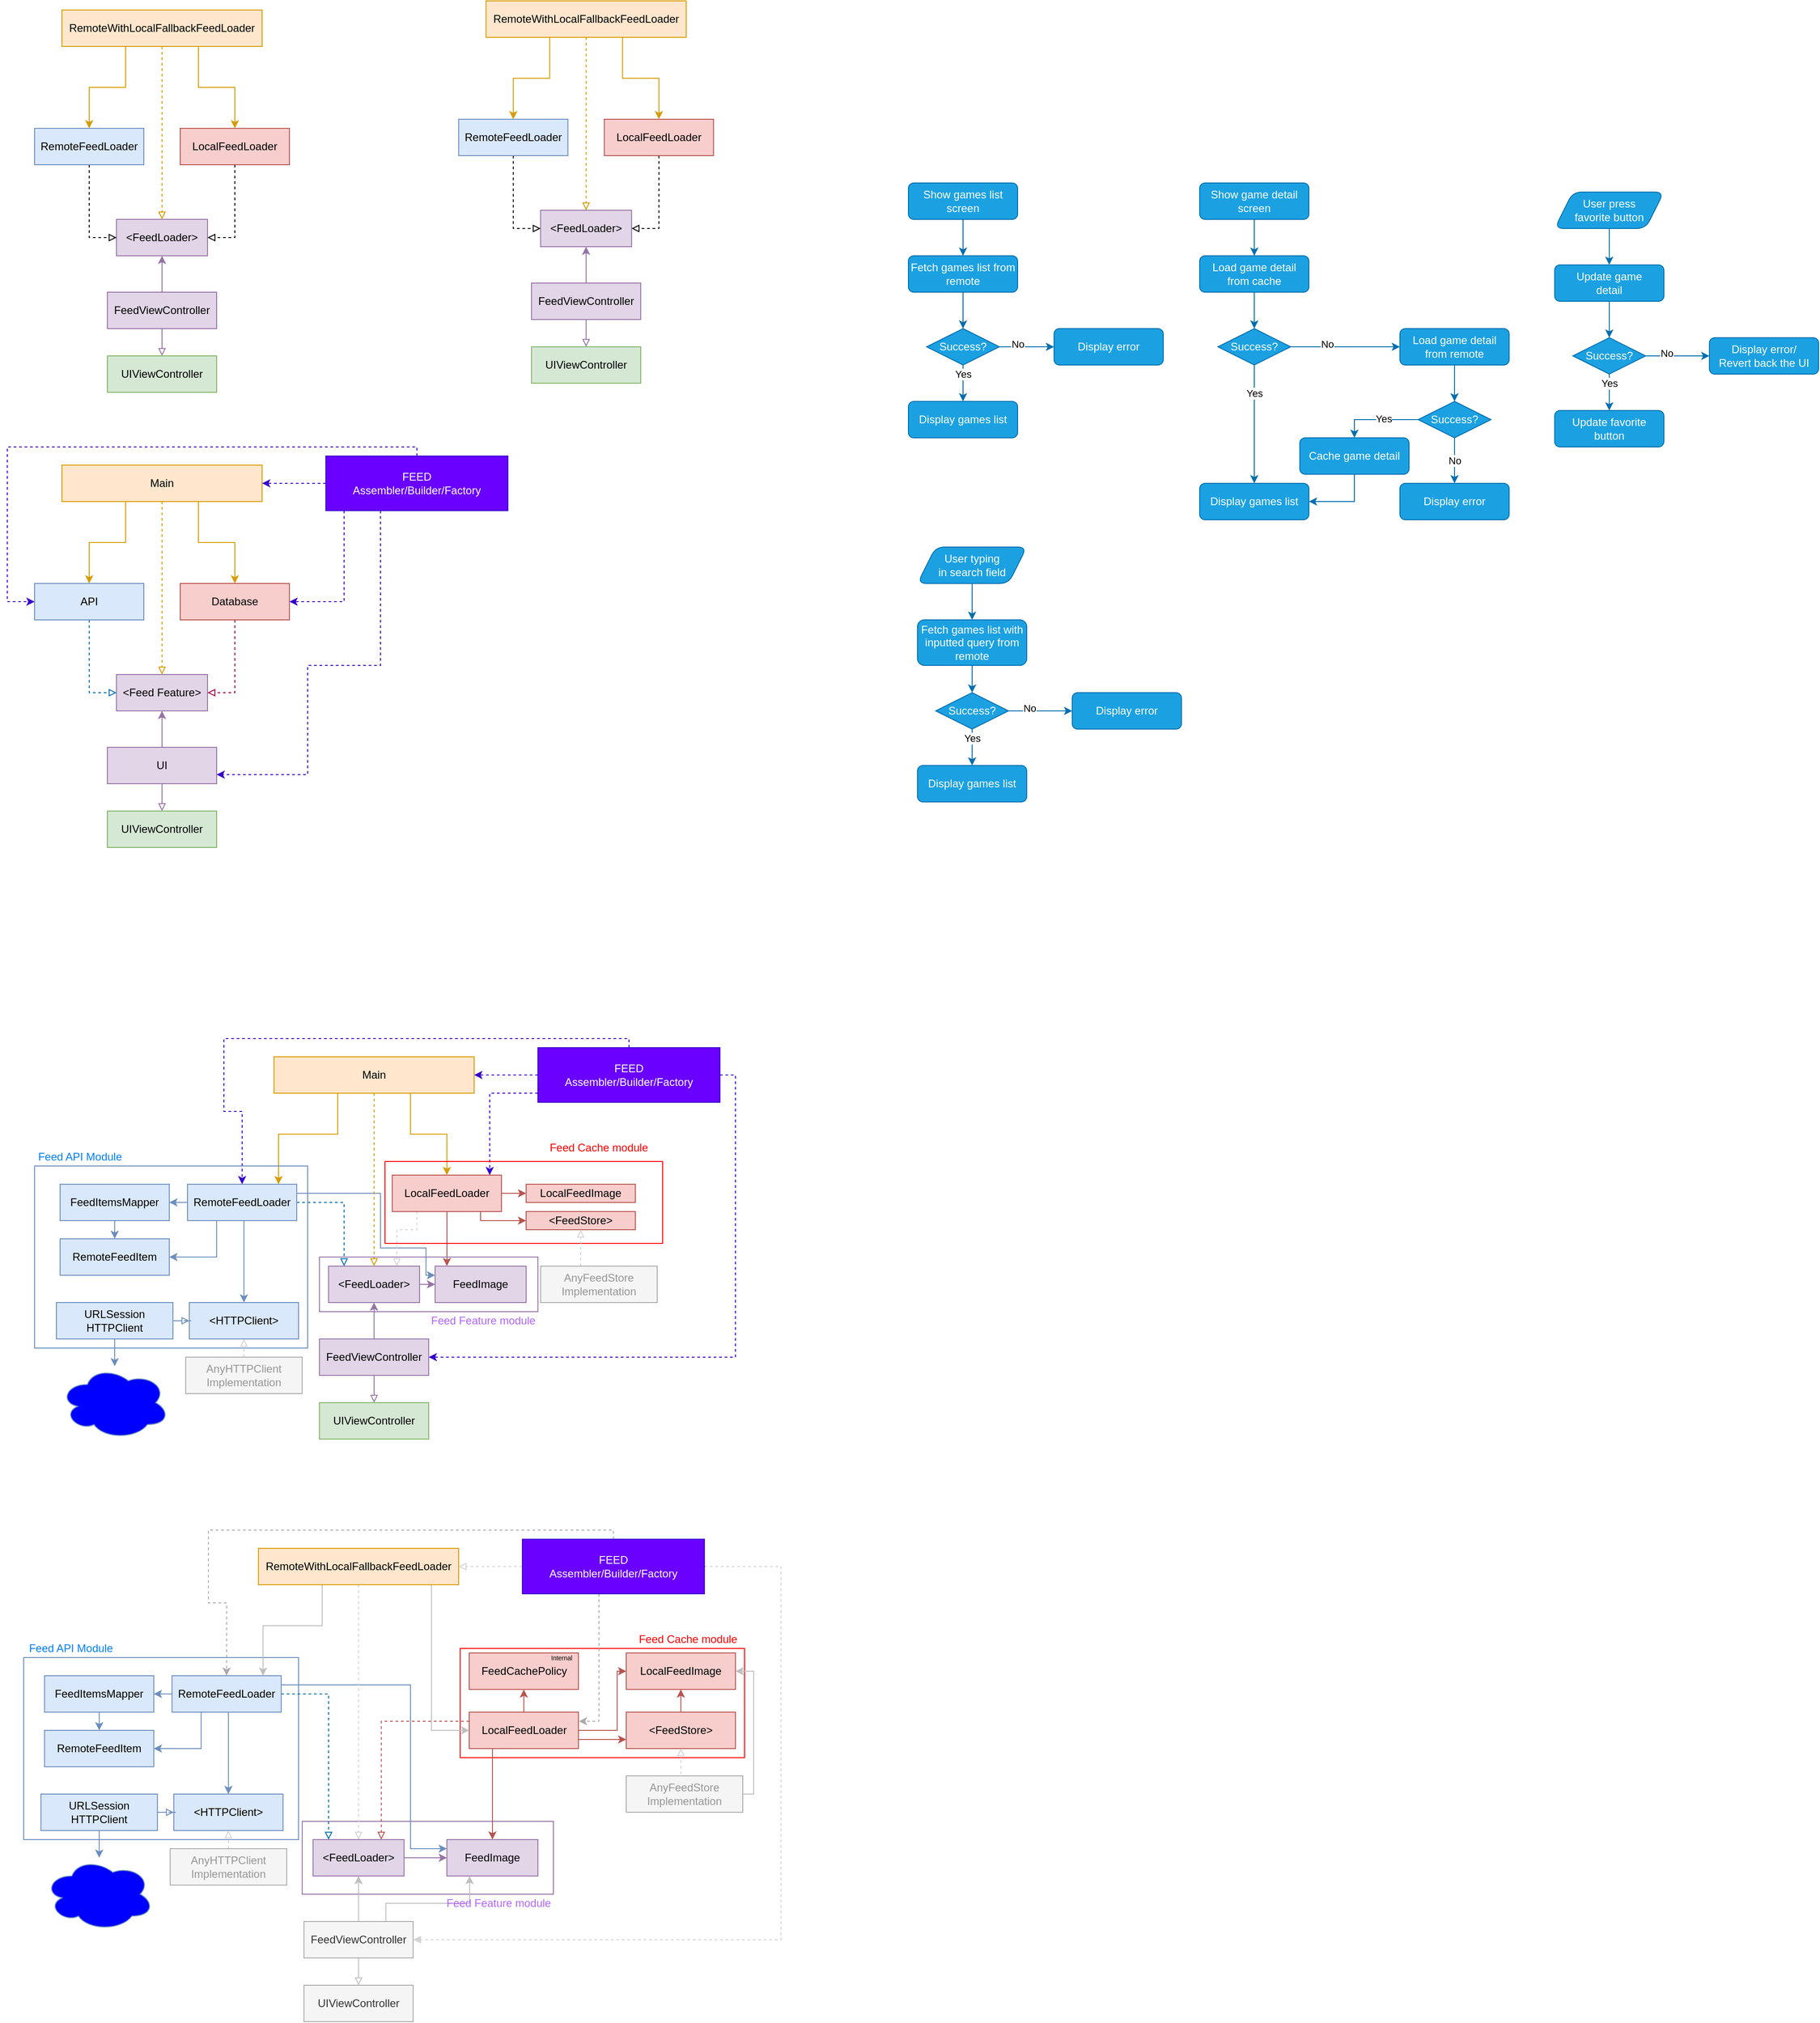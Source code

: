 <mxfile version="20.8.10" type="github">
  <diagram id="p42oD-dZs1eEMd3FKmhi" name="Page-1">
    <mxGraphModel dx="1308" dy="750" grid="1" gridSize="10" guides="1" tooltips="1" connect="1" arrows="1" fold="1" page="1" pageScale="1" pageWidth="850" pageHeight="1100" math="0" shadow="0">
      <root>
        <mxCell id="0" />
        <mxCell id="1" parent="0" />
        <mxCell id="uOSYkVKz3Ye25T7AAIyX-46" value="" style="rounded=0;whiteSpace=wrap;html=1;fillColor=none;strokeColor=#9673a6;" parent="1" vertex="1">
          <mxGeometry x="334" y="2120" width="276" height="80" as="geometry" />
        </mxCell>
        <mxCell id="uOSYkVKz3Ye25T7AAIyX-34" value="" style="rounded=0;whiteSpace=wrap;html=1;fillColor=none;strokeColor=#6c8ebf;" parent="1" vertex="1">
          <mxGeometry x="28" y="1940" width="302" height="200" as="geometry" />
        </mxCell>
        <mxCell id="uOSYkVKz3Ye25T7AAIyX-37" value="" style="rounded=0;whiteSpace=wrap;html=1;fillColor=none;strokeColor=#FF0000;" parent="1" vertex="1">
          <mxGeometry x="507.5" y="1930" width="312.5" height="120" as="geometry" />
        </mxCell>
        <mxCell id="KmlyCW7bkHcfsmOVIcOK-3" style="edgeStyle=orthogonalEdgeStyle;rounded=0;orthogonalLoop=1;jettySize=auto;html=1;fontColor=#1726FF;endArrow=block;endFill=0;fillColor=#e1d5e7;strokeColor=#9673a6;" parent="1" source="KmlyCW7bkHcfsmOVIcOK-1" target="KmlyCW7bkHcfsmOVIcOK-2" edge="1">
          <mxGeometry relative="1" as="geometry" />
        </mxCell>
        <mxCell id="KmlyCW7bkHcfsmOVIcOK-5" style="edgeStyle=orthogonalEdgeStyle;rounded=0;orthogonalLoop=1;jettySize=auto;html=1;fontColor=#1726FF;endArrow=classic;endFill=1;fillColor=#e1d5e7;strokeColor=#9673a6;" parent="1" source="KmlyCW7bkHcfsmOVIcOK-1" target="KmlyCW7bkHcfsmOVIcOK-4" edge="1">
          <mxGeometry relative="1" as="geometry" />
        </mxCell>
        <mxCell id="KmlyCW7bkHcfsmOVIcOK-1" value="FeedViewController" style="rounded=0;whiteSpace=wrap;html=1;fillColor=#e1d5e7;strokeColor=#9673a6;" parent="1" vertex="1">
          <mxGeometry x="120" y="440" width="120" height="40" as="geometry" />
        </mxCell>
        <mxCell id="KmlyCW7bkHcfsmOVIcOK-2" value="UIViewController" style="rounded=0;whiteSpace=wrap;html=1;fillColor=#d5e8d4;strokeColor=#82b366;" parent="1" vertex="1">
          <mxGeometry x="120" y="510" width="120" height="40" as="geometry" />
        </mxCell>
        <mxCell id="KmlyCW7bkHcfsmOVIcOK-4" value="&amp;lt;FeedLoader&amp;gt;" style="rounded=0;whiteSpace=wrap;html=1;fillColor=#e1d5e7;strokeColor=#9673a6;" parent="1" vertex="1">
          <mxGeometry x="130" y="360" width="100" height="40" as="geometry" />
        </mxCell>
        <mxCell id="KmlyCW7bkHcfsmOVIcOK-7" style="edgeStyle=orthogonalEdgeStyle;rounded=0;orthogonalLoop=1;jettySize=auto;html=1;entryX=0;entryY=0.5;entryDx=0;entryDy=0;fontColor=#1726FF;endArrow=block;endFill=0;dashed=1;" parent="1" source="KmlyCW7bkHcfsmOVIcOK-6" target="KmlyCW7bkHcfsmOVIcOK-4" edge="1">
          <mxGeometry relative="1" as="geometry" />
        </mxCell>
        <mxCell id="KmlyCW7bkHcfsmOVIcOK-6" value="RemoteFeedLoader" style="rounded=0;whiteSpace=wrap;html=1;fillColor=#dae8fc;strokeColor=#6c8ebf;" parent="1" vertex="1">
          <mxGeometry x="40" y="260" width="120" height="40" as="geometry" />
        </mxCell>
        <mxCell id="KmlyCW7bkHcfsmOVIcOK-9" style="edgeStyle=orthogonalEdgeStyle;rounded=0;orthogonalLoop=1;jettySize=auto;html=1;entryX=1;entryY=0.5;entryDx=0;entryDy=0;fontColor=#1726FF;endArrow=block;endFill=0;dashed=1;" parent="1" source="KmlyCW7bkHcfsmOVIcOK-8" target="KmlyCW7bkHcfsmOVIcOK-4" edge="1">
          <mxGeometry relative="1" as="geometry" />
        </mxCell>
        <mxCell id="KmlyCW7bkHcfsmOVIcOK-8" value="LocalFeedLoader" style="rounded=0;whiteSpace=wrap;html=1;fillColor=#f8cecc;strokeColor=#b85450;" parent="1" vertex="1">
          <mxGeometry x="200" y="260" width="120" height="40" as="geometry" />
        </mxCell>
        <mxCell id="KmlyCW7bkHcfsmOVIcOK-12" style="edgeStyle=orthogonalEdgeStyle;rounded=0;orthogonalLoop=1;jettySize=auto;html=1;dashed=1;fontColor=#1726FF;endArrow=block;endFill=0;fillColor=#ffe6cc;strokeColor=#d79b00;" parent="1" source="KmlyCW7bkHcfsmOVIcOK-11" target="KmlyCW7bkHcfsmOVIcOK-4" edge="1">
          <mxGeometry relative="1" as="geometry" />
        </mxCell>
        <mxCell id="KmlyCW7bkHcfsmOVIcOK-13" style="edgeStyle=orthogonalEdgeStyle;rounded=0;orthogonalLoop=1;jettySize=auto;html=1;fontColor=#1726FF;endArrow=classic;endFill=1;strokeColor=#d79b00;fillColor=#ffe6cc;" parent="1" source="KmlyCW7bkHcfsmOVIcOK-11" target="KmlyCW7bkHcfsmOVIcOK-6" edge="1">
          <mxGeometry relative="1" as="geometry">
            <Array as="points">
              <mxPoint x="140" y="215" />
              <mxPoint x="100" y="215" />
            </Array>
          </mxGeometry>
        </mxCell>
        <mxCell id="KmlyCW7bkHcfsmOVIcOK-14" style="edgeStyle=orthogonalEdgeStyle;rounded=0;orthogonalLoop=1;jettySize=auto;html=1;fontColor=#1726FF;endArrow=classic;endFill=1;strokeColor=#d79b00;fillColor=#ffe6cc;" parent="1" source="KmlyCW7bkHcfsmOVIcOK-11" target="KmlyCW7bkHcfsmOVIcOK-8" edge="1">
          <mxGeometry relative="1" as="geometry">
            <Array as="points">
              <mxPoint x="220" y="215" />
              <mxPoint x="260" y="215" />
            </Array>
          </mxGeometry>
        </mxCell>
        <mxCell id="KmlyCW7bkHcfsmOVIcOK-11" value="RemoteWithLocalFallbackFeedLoader" style="rounded=0;whiteSpace=wrap;html=1;fillColor=#ffe6cc;strokeColor=#d79b00;" parent="1" vertex="1">
          <mxGeometry x="70" y="130" width="220" height="40" as="geometry" />
        </mxCell>
        <mxCell id="UHS8fWVABQz516dVmGSH-1" style="edgeStyle=orthogonalEdgeStyle;rounded=0;orthogonalLoop=1;jettySize=auto;html=1;fontColor=#1726FF;endArrow=block;endFill=0;fillColor=#e1d5e7;strokeColor=#9673a6;" parent="1" source="UHS8fWVABQz516dVmGSH-3" target="UHS8fWVABQz516dVmGSH-4" edge="1">
          <mxGeometry relative="1" as="geometry" />
        </mxCell>
        <mxCell id="UHS8fWVABQz516dVmGSH-2" style="edgeStyle=orthogonalEdgeStyle;rounded=0;orthogonalLoop=1;jettySize=auto;html=1;fontColor=#1726FF;endArrow=classic;endFill=1;fillColor=#e1d5e7;strokeColor=#9673a6;" parent="1" source="UHS8fWVABQz516dVmGSH-3" target="UHS8fWVABQz516dVmGSH-5" edge="1">
          <mxGeometry relative="1" as="geometry" />
        </mxCell>
        <mxCell id="UHS8fWVABQz516dVmGSH-3" value="UI" style="rounded=0;whiteSpace=wrap;html=1;fillColor=#e1d5e7;strokeColor=#9673a6;" parent="1" vertex="1">
          <mxGeometry x="120" y="940" width="120" height="40" as="geometry" />
        </mxCell>
        <mxCell id="UHS8fWVABQz516dVmGSH-4" value="UIViewController" style="rounded=0;whiteSpace=wrap;html=1;fillColor=#d5e8d4;strokeColor=#82b366;" parent="1" vertex="1">
          <mxGeometry x="120" y="1010" width="120" height="40" as="geometry" />
        </mxCell>
        <mxCell id="UHS8fWVABQz516dVmGSH-5" value="&amp;lt;Feed Feature&amp;gt;" style="rounded=0;whiteSpace=wrap;html=1;fillColor=#e1d5e7;strokeColor=#9673a6;" parent="1" vertex="1">
          <mxGeometry x="130" y="860" width="100" height="40" as="geometry" />
        </mxCell>
        <mxCell id="UHS8fWVABQz516dVmGSH-6" style="edgeStyle=orthogonalEdgeStyle;rounded=0;orthogonalLoop=1;jettySize=auto;html=1;entryX=0;entryY=0.5;entryDx=0;entryDy=0;fontColor=#1726FF;endArrow=block;endFill=0;dashed=1;fillColor=#1ba1e2;strokeColor=#006EAF;" parent="1" source="UHS8fWVABQz516dVmGSH-7" target="UHS8fWVABQz516dVmGSH-5" edge="1">
          <mxGeometry relative="1" as="geometry" />
        </mxCell>
        <mxCell id="UHS8fWVABQz516dVmGSH-7" value="API" style="rounded=0;whiteSpace=wrap;html=1;fillColor=#dae8fc;strokeColor=#6c8ebf;" parent="1" vertex="1">
          <mxGeometry x="40" y="760" width="120" height="40" as="geometry" />
        </mxCell>
        <mxCell id="UHS8fWVABQz516dVmGSH-8" style="edgeStyle=orthogonalEdgeStyle;rounded=0;orthogonalLoop=1;jettySize=auto;html=1;entryX=1;entryY=0.5;entryDx=0;entryDy=0;fontColor=#1726FF;endArrow=block;endFill=0;dashed=1;fillColor=#d80073;strokeColor=#A50040;" parent="1" source="UHS8fWVABQz516dVmGSH-9" target="UHS8fWVABQz516dVmGSH-5" edge="1">
          <mxGeometry relative="1" as="geometry" />
        </mxCell>
        <mxCell id="UHS8fWVABQz516dVmGSH-9" value="Database" style="rounded=0;whiteSpace=wrap;html=1;fillColor=#f8cecc;strokeColor=#b85450;" parent="1" vertex="1">
          <mxGeometry x="200" y="760" width="120" height="40" as="geometry" />
        </mxCell>
        <mxCell id="UHS8fWVABQz516dVmGSH-10" style="edgeStyle=orthogonalEdgeStyle;rounded=0;orthogonalLoop=1;jettySize=auto;html=1;dashed=1;fontColor=#1726FF;endArrow=block;endFill=0;fillColor=#ffe6cc;strokeColor=#d79b00;" parent="1" source="UHS8fWVABQz516dVmGSH-13" target="UHS8fWVABQz516dVmGSH-5" edge="1">
          <mxGeometry relative="1" as="geometry" />
        </mxCell>
        <mxCell id="UHS8fWVABQz516dVmGSH-11" style="edgeStyle=orthogonalEdgeStyle;rounded=0;orthogonalLoop=1;jettySize=auto;html=1;fontColor=#1726FF;endArrow=classic;endFill=1;strokeColor=#d79b00;fillColor=#ffe6cc;" parent="1" source="UHS8fWVABQz516dVmGSH-13" target="UHS8fWVABQz516dVmGSH-7" edge="1">
          <mxGeometry relative="1" as="geometry">
            <Array as="points">
              <mxPoint x="140" y="715" />
              <mxPoint x="100" y="715" />
            </Array>
          </mxGeometry>
        </mxCell>
        <mxCell id="UHS8fWVABQz516dVmGSH-12" style="edgeStyle=orthogonalEdgeStyle;rounded=0;orthogonalLoop=1;jettySize=auto;html=1;fontColor=#1726FF;endArrow=classic;endFill=1;strokeColor=#d79b00;fillColor=#ffe6cc;" parent="1" source="UHS8fWVABQz516dVmGSH-13" target="UHS8fWVABQz516dVmGSH-9" edge="1">
          <mxGeometry relative="1" as="geometry">
            <Array as="points">
              <mxPoint x="220" y="715" />
              <mxPoint x="260" y="715" />
            </Array>
          </mxGeometry>
        </mxCell>
        <mxCell id="UHS8fWVABQz516dVmGSH-13" value="Main" style="rounded=0;whiteSpace=wrap;html=1;fillColor=#ffe6cc;strokeColor=#d79b00;" parent="1" vertex="1">
          <mxGeometry x="70" y="630" width="220" height="40" as="geometry" />
        </mxCell>
        <mxCell id="UHS8fWVABQz516dVmGSH-28" style="edgeStyle=orthogonalEdgeStyle;rounded=0;orthogonalLoop=1;jettySize=auto;html=1;dashed=1;fillColor=#6a00ff;strokeColor=#3700CC;" parent="1" source="UHS8fWVABQz516dVmGSH-27" target="UHS8fWVABQz516dVmGSH-7" edge="1">
          <mxGeometry relative="1" as="geometry">
            <Array as="points">
              <mxPoint x="460" y="610" />
              <mxPoint x="10" y="610" />
              <mxPoint x="10" y="780" />
            </Array>
          </mxGeometry>
        </mxCell>
        <mxCell id="UHS8fWVABQz516dVmGSH-29" style="edgeStyle=orthogonalEdgeStyle;rounded=0;orthogonalLoop=1;jettySize=auto;html=1;dashed=1;fillColor=#6a00ff;strokeColor=#3700CC;" parent="1" source="UHS8fWVABQz516dVmGSH-27" edge="1">
          <mxGeometry relative="1" as="geometry">
            <mxPoint x="290" y="650" as="targetPoint" />
            <Array as="points">
              <mxPoint x="290" y="650" />
            </Array>
          </mxGeometry>
        </mxCell>
        <mxCell id="UHS8fWVABQz516dVmGSH-30" style="edgeStyle=orthogonalEdgeStyle;rounded=0;orthogonalLoop=1;jettySize=auto;html=1;entryX=1;entryY=0.5;entryDx=0;entryDy=0;dashed=1;fillColor=#6a00ff;strokeColor=#3700CC;" parent="1" source="UHS8fWVABQz516dVmGSH-27" target="UHS8fWVABQz516dVmGSH-9" edge="1">
          <mxGeometry relative="1" as="geometry">
            <Array as="points">
              <mxPoint x="380" y="780" />
            </Array>
          </mxGeometry>
        </mxCell>
        <mxCell id="UHS8fWVABQz516dVmGSH-31" style="edgeStyle=orthogonalEdgeStyle;rounded=0;orthogonalLoop=1;jettySize=auto;html=1;entryX=1;entryY=0.75;entryDx=0;entryDy=0;dashed=1;fillColor=#6a00ff;strokeColor=#3700CC;" parent="1" source="UHS8fWVABQz516dVmGSH-27" target="UHS8fWVABQz516dVmGSH-3" edge="1">
          <mxGeometry relative="1" as="geometry">
            <Array as="points">
              <mxPoint x="420" y="850" />
              <mxPoint x="340" y="850" />
              <mxPoint x="340" y="970" />
            </Array>
          </mxGeometry>
        </mxCell>
        <mxCell id="UHS8fWVABQz516dVmGSH-27" value="FEED&lt;br&gt;Assembler/Builder/Factory" style="rounded=0;whiteSpace=wrap;html=1;fillColor=#6a00ff;strokeColor=#3700CC;fontColor=#ffffff;" parent="1" vertex="1">
          <mxGeometry x="360" y="620" width="200" height="60" as="geometry" />
        </mxCell>
        <mxCell id="RN0qRQM23OqKxAwOWOvE-1" style="edgeStyle=orthogonalEdgeStyle;rounded=0;orthogonalLoop=1;jettySize=auto;html=1;fontColor=#1726FF;endArrow=block;endFill=0;fillColor=#e1d5e7;strokeColor=#9673a6;" parent="1" source="RN0qRQM23OqKxAwOWOvE-3" target="RN0qRQM23OqKxAwOWOvE-4" edge="1">
          <mxGeometry relative="1" as="geometry" />
        </mxCell>
        <mxCell id="RN0qRQM23OqKxAwOWOvE-2" style="edgeStyle=orthogonalEdgeStyle;rounded=0;orthogonalLoop=1;jettySize=auto;html=1;fontColor=#1726FF;endArrow=classic;endFill=1;fillColor=#e1d5e7;strokeColor=#9673a6;" parent="1" source="RN0qRQM23OqKxAwOWOvE-3" target="RN0qRQM23OqKxAwOWOvE-5" edge="1">
          <mxGeometry relative="1" as="geometry" />
        </mxCell>
        <mxCell id="RN0qRQM23OqKxAwOWOvE-3" value="FeedViewController" style="rounded=0;whiteSpace=wrap;html=1;fillColor=#e1d5e7;strokeColor=#9673a6;" parent="1" vertex="1">
          <mxGeometry x="352.95" y="1590" width="120" height="40" as="geometry" />
        </mxCell>
        <mxCell id="RN0qRQM23OqKxAwOWOvE-4" value="UIViewController" style="rounded=0;whiteSpace=wrap;html=1;fillColor=#d5e8d4;strokeColor=#82b366;" parent="1" vertex="1">
          <mxGeometry x="352.95" y="1660" width="120" height="40" as="geometry" />
        </mxCell>
        <mxCell id="om084BK4JAXsh2P9WHg9-24" style="edgeStyle=orthogonalEdgeStyle;rounded=0;orthogonalLoop=1;jettySize=auto;html=1;entryX=0;entryY=0.5;entryDx=0;entryDy=0;labelBackgroundColor=default;fontColor=#1726FF;strokeColor=#9673a6;endFill=1;fillColor=#e1d5e7;" parent="1" source="RN0qRQM23OqKxAwOWOvE-5" target="om084BK4JAXsh2P9WHg9-11" edge="1">
          <mxGeometry relative="1" as="geometry">
            <Array as="points" />
          </mxGeometry>
        </mxCell>
        <mxCell id="RN0qRQM23OqKxAwOWOvE-5" value="&amp;lt;FeedLoader&amp;gt;" style="rounded=0;whiteSpace=wrap;html=1;fillColor=#e1d5e7;strokeColor=#9673a6;" parent="1" vertex="1">
          <mxGeometry x="362.95" y="1510" width="100" height="40" as="geometry" />
        </mxCell>
        <mxCell id="RN0qRQM23OqKxAwOWOvE-6" style="edgeStyle=orthogonalEdgeStyle;rounded=0;orthogonalLoop=1;jettySize=auto;html=1;fontColor=#1726FF;endArrow=block;endFill=0;dashed=1;fillColor=#1ba1e2;strokeColor=#006EAF;exitX=1;exitY=0.5;exitDx=0;exitDy=0;" parent="1" source="RN0qRQM23OqKxAwOWOvE-7" edge="1">
          <mxGeometry relative="1" as="geometry">
            <mxPoint x="380" y="1510" as="targetPoint" />
            <Array as="points">
              <mxPoint x="380" y="1440" />
            </Array>
          </mxGeometry>
        </mxCell>
        <mxCell id="RN0qRQM23OqKxAwOWOvE-25" style="edgeStyle=orthogonalEdgeStyle;rounded=0;orthogonalLoop=1;jettySize=auto;html=1;entryX=0.5;entryY=0;entryDx=0;entryDy=0;fillColor=#dae8fc;strokeColor=#6c8ebf;" parent="1" source="RN0qRQM23OqKxAwOWOvE-7" target="RN0qRQM23OqKxAwOWOvE-20" edge="1">
          <mxGeometry relative="1" as="geometry">
            <Array as="points">
              <mxPoint x="270" y="1480" />
              <mxPoint x="270" y="1480" />
            </Array>
          </mxGeometry>
        </mxCell>
        <mxCell id="RN0qRQM23OqKxAwOWOvE-26" value="" style="edgeStyle=orthogonalEdgeStyle;rounded=0;orthogonalLoop=1;jettySize=auto;html=1;fillColor=#dae8fc;strokeColor=#6c8ebf;" parent="1" source="RN0qRQM23OqKxAwOWOvE-7" target="RN0qRQM23OqKxAwOWOvE-19" edge="1">
          <mxGeometry relative="1" as="geometry" />
        </mxCell>
        <mxCell id="om084BK4JAXsh2P9WHg9-22" style="edgeStyle=orthogonalEdgeStyle;rounded=0;orthogonalLoop=1;jettySize=auto;html=1;labelBackgroundColor=default;fontColor=default;strokeColor=#6c8ebf;entryX=1;entryY=0.5;entryDx=0;entryDy=0;fillColor=#dae8fc;" parent="1" source="RN0qRQM23OqKxAwOWOvE-7" target="om084BK4JAXsh2P9WHg9-17" edge="1">
          <mxGeometry relative="1" as="geometry">
            <mxPoint x="190" y="1510.0" as="targetPoint" />
            <Array as="points">
              <mxPoint x="240" y="1500" />
            </Array>
          </mxGeometry>
        </mxCell>
        <mxCell id="om084BK4JAXsh2P9WHg9-23" style="edgeStyle=orthogonalEdgeStyle;rounded=0;orthogonalLoop=1;jettySize=auto;html=1;entryX=0;entryY=0.25;entryDx=0;entryDy=0;labelBackgroundColor=default;fontColor=default;strokeColor=#6c8ebf;fillColor=#dae8fc;" parent="1" source="RN0qRQM23OqKxAwOWOvE-7" target="om084BK4JAXsh2P9WHg9-11" edge="1">
          <mxGeometry relative="1" as="geometry">
            <Array as="points">
              <mxPoint x="420" y="1430" />
              <mxPoint x="420" y="1490" />
              <mxPoint x="470" y="1490" />
              <mxPoint x="470" y="1520" />
            </Array>
          </mxGeometry>
        </mxCell>
        <mxCell id="RN0qRQM23OqKxAwOWOvE-7" value="RemoteFeedLoader" style="rounded=0;whiteSpace=wrap;html=1;fillColor=#dae8fc;strokeColor=#6c8ebf;" parent="1" vertex="1">
          <mxGeometry x="208" y="1420" width="120" height="40" as="geometry" />
        </mxCell>
        <mxCell id="om084BK4JAXsh2P9WHg9-7" style="edgeStyle=orthogonalEdgeStyle;rounded=0;orthogonalLoop=1;jettySize=auto;html=1;entryX=0;entryY=0.5;entryDx=0;entryDy=0;fontColor=#FF0000;labelBackgroundColor=none;fillColor=#f8cecc;strokeColor=#b85450;" parent="1" source="RN0qRQM23OqKxAwOWOvE-9" target="om084BK4JAXsh2P9WHg9-1" edge="1">
          <mxGeometry relative="1" as="geometry" />
        </mxCell>
        <mxCell id="om084BK4JAXsh2P9WHg9-14" style="edgeStyle=orthogonalEdgeStyle;rounded=0;orthogonalLoop=1;jettySize=auto;html=1;labelBackgroundColor=none;fontColor=#FF0000;strokeColor=#b85450;fillColor=#f8cecc;" parent="1" source="RN0qRQM23OqKxAwOWOvE-9" target="om084BK4JAXsh2P9WHg9-11" edge="1">
          <mxGeometry relative="1" as="geometry">
            <Array as="points">
              <mxPoint x="493" y="1490" />
              <mxPoint x="493" y="1490" />
            </Array>
          </mxGeometry>
        </mxCell>
        <mxCell id="om084BK4JAXsh2P9WHg9-27" style="edgeStyle=orthogonalEdgeStyle;rounded=0;orthogonalLoop=1;jettySize=auto;html=1;entryX=0;entryY=0.5;entryDx=0;entryDy=0;labelBackgroundColor=none;fontColor=#FF0000;strokeColor=#b85450;fillColor=#f8cecc;" parent="1" source="RN0qRQM23OqKxAwOWOvE-9" target="om084BK4JAXsh2P9WHg9-26" edge="1">
          <mxGeometry relative="1" as="geometry">
            <Array as="points">
              <mxPoint x="530" y="1460" />
            </Array>
          </mxGeometry>
        </mxCell>
        <mxCell id="om084BK4JAXsh2P9WHg9-34" style="edgeStyle=orthogonalEdgeStyle;rounded=0;orthogonalLoop=1;jettySize=auto;html=1;labelBackgroundColor=default;fontColor=default;strokeColor=#D4D4D4;entryX=0.75;entryY=0;entryDx=0;entryDy=0;endArrow=block;endFill=0;dashed=1;fillColor=#dae8fc;" parent="1" source="RN0qRQM23OqKxAwOWOvE-9" target="RN0qRQM23OqKxAwOWOvE-5" edge="1">
          <mxGeometry relative="1" as="geometry">
            <mxPoint x="440" y="1480" as="targetPoint" />
            <Array as="points">
              <mxPoint x="460" y="1470" />
              <mxPoint x="438" y="1470" />
            </Array>
          </mxGeometry>
        </mxCell>
        <mxCell id="RN0qRQM23OqKxAwOWOvE-9" value="LocalFeedLoader" style="rounded=0;whiteSpace=wrap;html=1;fillColor=#f8cecc;strokeColor=#b85450;" parent="1" vertex="1">
          <mxGeometry x="432.95" y="1410" width="120" height="40" as="geometry" />
        </mxCell>
        <mxCell id="RN0qRQM23OqKxAwOWOvE-10" style="edgeStyle=orthogonalEdgeStyle;rounded=0;orthogonalLoop=1;jettySize=auto;html=1;dashed=1;fontColor=#1726FF;endArrow=block;endFill=0;fillColor=#ffe6cc;strokeColor=#d79b00;" parent="1" source="RN0qRQM23OqKxAwOWOvE-13" target="RN0qRQM23OqKxAwOWOvE-5" edge="1">
          <mxGeometry relative="1" as="geometry" />
        </mxCell>
        <mxCell id="RN0qRQM23OqKxAwOWOvE-11" style="edgeStyle=orthogonalEdgeStyle;rounded=0;orthogonalLoop=1;jettySize=auto;html=1;fontColor=#1726FF;endArrow=classic;endFill=1;strokeColor=#d79b00;fillColor=#ffe6cc;" parent="1" source="RN0qRQM23OqKxAwOWOvE-13" target="RN0qRQM23OqKxAwOWOvE-7" edge="1">
          <mxGeometry relative="1" as="geometry">
            <Array as="points">
              <mxPoint x="373" y="1365" />
              <mxPoint x="308" y="1365" />
            </Array>
          </mxGeometry>
        </mxCell>
        <mxCell id="RN0qRQM23OqKxAwOWOvE-12" style="edgeStyle=orthogonalEdgeStyle;rounded=0;orthogonalLoop=1;jettySize=auto;html=1;fontColor=#1726FF;endArrow=classic;endFill=1;strokeColor=#d79b00;fillColor=#ffe6cc;" parent="1" source="RN0qRQM23OqKxAwOWOvE-13" target="RN0qRQM23OqKxAwOWOvE-9" edge="1">
          <mxGeometry relative="1" as="geometry">
            <Array as="points">
              <mxPoint x="452.95" y="1365" />
              <mxPoint x="492.95" y="1365" />
            </Array>
          </mxGeometry>
        </mxCell>
        <mxCell id="RN0qRQM23OqKxAwOWOvE-13" value="Main" style="rounded=0;whiteSpace=wrap;html=1;fillColor=#ffe6cc;strokeColor=#d79b00;" parent="1" vertex="1">
          <mxGeometry x="302.95" y="1280" width="220" height="40" as="geometry" />
        </mxCell>
        <mxCell id="RN0qRQM23OqKxAwOWOvE-14" style="edgeStyle=orthogonalEdgeStyle;rounded=0;orthogonalLoop=1;jettySize=auto;html=1;dashed=1;fillColor=#6a00ff;strokeColor=#3700CC;entryX=0.5;entryY=0;entryDx=0;entryDy=0;" parent="1" source="RN0qRQM23OqKxAwOWOvE-18" target="RN0qRQM23OqKxAwOWOvE-7" edge="1">
          <mxGeometry relative="1" as="geometry">
            <Array as="points">
              <mxPoint x="693" y="1260" />
              <mxPoint x="248" y="1260" />
              <mxPoint x="248" y="1340" />
              <mxPoint x="268" y="1340" />
            </Array>
          </mxGeometry>
        </mxCell>
        <mxCell id="RN0qRQM23OqKxAwOWOvE-15" style="edgeStyle=orthogonalEdgeStyle;rounded=0;orthogonalLoop=1;jettySize=auto;html=1;dashed=1;fillColor=#6a00ff;strokeColor=#3700CC;" parent="1" source="RN0qRQM23OqKxAwOWOvE-18" edge="1">
          <mxGeometry relative="1" as="geometry">
            <mxPoint x="522.95" y="1300" as="targetPoint" />
            <Array as="points">
              <mxPoint x="522.95" y="1300" />
            </Array>
          </mxGeometry>
        </mxCell>
        <mxCell id="RN0qRQM23OqKxAwOWOvE-16" style="edgeStyle=orthogonalEdgeStyle;rounded=0;orthogonalLoop=1;jettySize=auto;html=1;dashed=1;fillColor=#6a00ff;strokeColor=#3700CC;" parent="1" source="RN0qRQM23OqKxAwOWOvE-18" edge="1">
          <mxGeometry relative="1" as="geometry">
            <Array as="points">
              <mxPoint x="540" y="1320" />
            </Array>
            <mxPoint x="540" y="1410" as="targetPoint" />
          </mxGeometry>
        </mxCell>
        <mxCell id="RN0qRQM23OqKxAwOWOvE-17" style="edgeStyle=orthogonalEdgeStyle;rounded=0;orthogonalLoop=1;jettySize=auto;html=1;dashed=1;fillColor=#6a00ff;strokeColor=#3700CC;" parent="1" source="RN0qRQM23OqKxAwOWOvE-18" edge="1">
          <mxGeometry relative="1" as="geometry">
            <Array as="points">
              <mxPoint x="810" y="1300" />
              <mxPoint x="810" y="1610" />
              <mxPoint x="473" y="1610" />
            </Array>
            <mxPoint x="473" y="1610" as="targetPoint" />
          </mxGeometry>
        </mxCell>
        <mxCell id="RN0qRQM23OqKxAwOWOvE-18" value="FEED&lt;br&gt;Assembler/Builder/Factory" style="rounded=0;whiteSpace=wrap;html=1;fillColor=#6a00ff;strokeColor=#3700CC;fontColor=#ffffff;" parent="1" vertex="1">
          <mxGeometry x="592.95" y="1270" width="200" height="60" as="geometry" />
        </mxCell>
        <mxCell id="om084BK4JAXsh2P9WHg9-21" value="" style="edgeStyle=orthogonalEdgeStyle;rounded=0;orthogonalLoop=1;jettySize=auto;html=1;labelBackgroundColor=default;fontColor=default;strokeColor=#6c8ebf;fillColor=#dae8fc;" parent="1" source="RN0qRQM23OqKxAwOWOvE-19" target="om084BK4JAXsh2P9WHg9-17" edge="1">
          <mxGeometry relative="1" as="geometry" />
        </mxCell>
        <mxCell id="RN0qRQM23OqKxAwOWOvE-19" value="FeedItemsMapper" style="rounded=0;whiteSpace=wrap;html=1;fillColor=#dae8fc;strokeColor=#6c8ebf;" parent="1" vertex="1">
          <mxGeometry x="68" y="1420" width="120" height="40" as="geometry" />
        </mxCell>
        <mxCell id="RN0qRQM23OqKxAwOWOvE-20" value="&amp;lt;HTTPClient&amp;gt;" style="rounded=0;whiteSpace=wrap;html=1;fillColor=#dae8fc;strokeColor=#6c8ebf;" parent="1" vertex="1">
          <mxGeometry x="210" y="1550" width="120" height="40" as="geometry" />
        </mxCell>
        <mxCell id="RN0qRQM23OqKxAwOWOvE-23" value="" style="edgeStyle=orthogonalEdgeStyle;rounded=0;orthogonalLoop=1;jettySize=auto;html=1;fillColor=#dae8fc;strokeColor=#6c8ebf;" parent="1" source="RN0qRQM23OqKxAwOWOvE-21" target="RN0qRQM23OqKxAwOWOvE-22" edge="1">
          <mxGeometry relative="1" as="geometry" />
        </mxCell>
        <mxCell id="RN0qRQM23OqKxAwOWOvE-24" value="" style="edgeStyle=orthogonalEdgeStyle;rounded=0;orthogonalLoop=1;jettySize=auto;html=1;endArrow=block;endFill=0;dashed=1;fillColor=#dae8fc;strokeColor=#6c8ebf;" parent="1" source="RN0qRQM23OqKxAwOWOvE-21" target="RN0qRQM23OqKxAwOWOvE-20" edge="1">
          <mxGeometry relative="1" as="geometry" />
        </mxCell>
        <mxCell id="RN0qRQM23OqKxAwOWOvE-21" value="URLSession&lt;br&gt;HTTPClient" style="rounded=0;whiteSpace=wrap;html=1;fillColor=#dae8fc;strokeColor=#6c8ebf;" parent="1" vertex="1">
          <mxGeometry x="64" y="1550" width="128" height="40" as="geometry" />
        </mxCell>
        <mxCell id="RN0qRQM23OqKxAwOWOvE-22" value="" style="ellipse;shape=cloud;whiteSpace=wrap;html=1;fillColor=#0000FF;strokeColor=#6c8ebf;" parent="1" vertex="1">
          <mxGeometry x="68" y="1620" width="120" height="80" as="geometry" />
        </mxCell>
        <mxCell id="RN0qRQM23OqKxAwOWOvE-28" value="" style="rounded=0;whiteSpace=wrap;html=1;fillColor=none;strokeColor=#6c8ebf;" parent="1" vertex="1">
          <mxGeometry x="40" y="1400" width="300" height="200" as="geometry" />
        </mxCell>
        <mxCell id="RN0qRQM23OqKxAwOWOvE-29" value="Feed API Module" style="text;html=1;strokeColor=none;fillColor=none;align=center;verticalAlign=middle;whiteSpace=wrap;rounded=0;fontColor=#007FFF;" parent="1" vertex="1">
          <mxGeometry x="40" y="1380" width="100" height="20" as="geometry" />
        </mxCell>
        <mxCell id="om084BK4JAXsh2P9WHg9-1" value="LocalFeedImage" style="rounded=0;whiteSpace=wrap;html=1;fillColor=#f8cecc;strokeColor=#b85450;" parent="1" vertex="1">
          <mxGeometry x="580" y="1420" width="120" height="20" as="geometry" />
        </mxCell>
        <mxCell id="om084BK4JAXsh2P9WHg9-2" value="" style="rounded=0;whiteSpace=wrap;html=1;fillColor=none;strokeColor=#FF0000;" parent="1" vertex="1">
          <mxGeometry x="425" y="1395" width="305" height="90" as="geometry" />
        </mxCell>
        <mxCell id="om084BK4JAXsh2P9WHg9-5" value="Feed Cache module" style="text;html=1;strokeColor=none;fillColor=none;align=center;verticalAlign=middle;whiteSpace=wrap;rounded=0;fontColor=#FF0000;" parent="1" vertex="1">
          <mxGeometry x="600" y="1370" width="120" height="20" as="geometry" />
        </mxCell>
        <mxCell id="om084BK4JAXsh2P9WHg9-8" value="" style="edgeStyle=orthogonalEdgeStyle;rounded=0;orthogonalLoop=1;jettySize=auto;html=1;endArrow=block;endFill=0;dashed=1;fillColor=#dae8fc;strokeColor=#D4D4D4;exitX=0.5;exitY=0;exitDx=0;exitDy=0;entryX=0.5;entryY=1;entryDx=0;entryDy=0;" parent="1" source="om084BK4JAXsh2P9WHg9-9" target="RN0qRQM23OqKxAwOWOvE-20" edge="1">
          <mxGeometry relative="1" as="geometry">
            <mxPoint x="8" y="1510" as="targetPoint" />
            <Array as="points" />
          </mxGeometry>
        </mxCell>
        <mxCell id="om084BK4JAXsh2P9WHg9-9" value="&lt;font color=&quot;#969696&quot;&gt;AnyHTTPClient&lt;br&gt;Implementation&lt;br&gt;&lt;/font&gt;" style="rounded=0;whiteSpace=wrap;html=1;fillColor=#F5F5F5;strokeColor=#ABABAB;fontColor=#333333;" parent="1" vertex="1">
          <mxGeometry x="206" y="1610" width="128" height="40" as="geometry" />
        </mxCell>
        <mxCell id="om084BK4JAXsh2P9WHg9-11" value="FeedImage" style="rounded=0;whiteSpace=wrap;html=1;fillColor=#e1d5e7;strokeColor=#9673a6;" parent="1" vertex="1">
          <mxGeometry x="480" y="1510" width="100" height="40" as="geometry" />
        </mxCell>
        <mxCell id="om084BK4JAXsh2P9WHg9-17" value="RemoteFeedItem" style="rounded=0;whiteSpace=wrap;html=1;fillColor=#dae8fc;strokeColor=#6c8ebf;" parent="1" vertex="1">
          <mxGeometry x="68" y="1480" width="120" height="40" as="geometry" />
        </mxCell>
        <mxCell id="om084BK4JAXsh2P9WHg9-26" value="&amp;lt;FeedStore&amp;gt;" style="rounded=0;whiteSpace=wrap;html=1;fillColor=#f8cecc;strokeColor=#b85450;" parent="1" vertex="1">
          <mxGeometry x="580" y="1450" width="120" height="20" as="geometry" />
        </mxCell>
        <mxCell id="om084BK4JAXsh2P9WHg9-29" value="" style="edgeStyle=orthogonalEdgeStyle;rounded=0;orthogonalLoop=1;jettySize=auto;html=1;endArrow=block;endFill=0;dashed=1;fillColor=#dae8fc;strokeColor=#D4D4D4;exitX=0.379;exitY=0.034;exitDx=0;exitDy=0;entryX=0.5;entryY=1;entryDx=0;entryDy=0;exitPerimeter=0;" parent="1" source="om084BK4JAXsh2P9WHg9-30" target="om084BK4JAXsh2P9WHg9-26" edge="1">
          <mxGeometry relative="1" as="geometry">
            <mxPoint x="656" y="1490" as="targetPoint" />
            <Array as="points">
              <mxPoint x="641" y="1510" />
              <mxPoint x="640" y="1510" />
            </Array>
          </mxGeometry>
        </mxCell>
        <mxCell id="om084BK4JAXsh2P9WHg9-30" value="&lt;font color=&quot;#969696&quot;&gt;AnyFeedStore&lt;br&gt;Implementation&lt;br&gt;&lt;/font&gt;" style="rounded=0;whiteSpace=wrap;html=1;fillColor=#F5F5F5;strokeColor=#ABABAB;fontColor=#333333;" parent="1" vertex="1">
          <mxGeometry x="596" y="1510" width="128" height="40" as="geometry" />
        </mxCell>
        <mxCell id="om084BK4JAXsh2P9WHg9-32" value="" style="rounded=0;whiteSpace=wrap;html=1;fillColor=none;strokeColor=#9673a6;" parent="1" vertex="1">
          <mxGeometry x="352.95" y="1500" width="240" height="60" as="geometry" />
        </mxCell>
        <mxCell id="om084BK4JAXsh2P9WHg9-33" value="&lt;font color=&quot;#b266ff&quot;&gt;Feed Feature module&lt;/font&gt;" style="text;html=1;strokeColor=none;fillColor=none;align=center;verticalAlign=middle;whiteSpace=wrap;rounded=0;fontColor=#FF0000;" parent="1" vertex="1">
          <mxGeometry x="472.95" y="1560" width="120" height="20" as="geometry" />
        </mxCell>
        <mxCell id="uOSYkVKz3Ye25T7AAIyX-1" style="edgeStyle=orthogonalEdgeStyle;rounded=0;orthogonalLoop=1;jettySize=auto;html=1;fontColor=#1726FF;endArrow=block;endFill=0;fillColor=#e1d5e7;strokeColor=#BFBFBF;" parent="1" source="uOSYkVKz3Ye25T7AAIyX-3" target="uOSYkVKz3Ye25T7AAIyX-4" edge="1">
          <mxGeometry relative="1" as="geometry" />
        </mxCell>
        <mxCell id="uOSYkVKz3Ye25T7AAIyX-2" style="edgeStyle=orthogonalEdgeStyle;rounded=0;orthogonalLoop=1;jettySize=auto;html=1;fontColor=#1726FF;endArrow=classic;endFill=1;fillColor=#e1d5e7;strokeColor=#BFBFBF;" parent="1" source="uOSYkVKz3Ye25T7AAIyX-3" target="uOSYkVKz3Ye25T7AAIyX-6" edge="1">
          <mxGeometry relative="1" as="geometry" />
        </mxCell>
        <mxCell id="uOSYkVKz3Ye25T7AAIyX-64" style="edgeStyle=orthogonalEdgeStyle;rounded=0;orthogonalLoop=1;jettySize=auto;html=1;entryX=0.25;entryY=1;entryDx=0;entryDy=0;fontSize=7;strokeColor=#BFBFBF;exitX=0.75;exitY=0;exitDx=0;exitDy=0;" parent="1" source="uOSYkVKz3Ye25T7AAIyX-3" target="uOSYkVKz3Ye25T7AAIyX-41" edge="1">
          <mxGeometry relative="1" as="geometry">
            <Array as="points">
              <mxPoint x="426" y="2210" />
              <mxPoint x="518" y="2210" />
            </Array>
          </mxGeometry>
        </mxCell>
        <mxCell id="uOSYkVKz3Ye25T7AAIyX-3" value="FeedViewController" style="rounded=0;whiteSpace=wrap;html=1;fillColor=#F5F5F5;strokeColor=#ABABAB;fontColor=#333333;" parent="1" vertex="1">
          <mxGeometry x="335.9" y="2230" width="120" height="40" as="geometry" />
        </mxCell>
        <mxCell id="uOSYkVKz3Ye25T7AAIyX-4" value="UIViewController" style="rounded=0;whiteSpace=wrap;html=1;fillColor=#F5F5F5;strokeColor=#ABABAB;fontColor=#333333;" parent="1" vertex="1">
          <mxGeometry x="335.9" y="2300" width="120" height="40" as="geometry" />
        </mxCell>
        <mxCell id="uOSYkVKz3Ye25T7AAIyX-5" style="edgeStyle=orthogonalEdgeStyle;rounded=0;orthogonalLoop=1;jettySize=auto;html=1;entryX=0;entryY=0.5;entryDx=0;entryDy=0;labelBackgroundColor=default;fontColor=#1726FF;strokeColor=#9673a6;endFill=1;fillColor=#e1d5e7;" parent="1" source="uOSYkVKz3Ye25T7AAIyX-6" target="uOSYkVKz3Ye25T7AAIyX-41" edge="1">
          <mxGeometry relative="1" as="geometry">
            <Array as="points" />
          </mxGeometry>
        </mxCell>
        <mxCell id="uOSYkVKz3Ye25T7AAIyX-6" value="&amp;lt;FeedLoader&amp;gt;" style="rounded=0;whiteSpace=wrap;html=1;fillColor=#e1d5e7;strokeColor=#9673a6;" parent="1" vertex="1">
          <mxGeometry x="345.9" y="2140" width="100" height="40" as="geometry" />
        </mxCell>
        <mxCell id="uOSYkVKz3Ye25T7AAIyX-7" style="edgeStyle=orthogonalEdgeStyle;rounded=0;orthogonalLoop=1;jettySize=auto;html=1;fontColor=#1726FF;endArrow=block;endFill=0;dashed=1;fillColor=#1ba1e2;strokeColor=#006EAF;exitX=1;exitY=0.5;exitDx=0;exitDy=0;" parent="1" source="uOSYkVKz3Ye25T7AAIyX-12" target="uOSYkVKz3Ye25T7AAIyX-6" edge="1">
          <mxGeometry relative="1" as="geometry">
            <mxPoint x="362.95" y="2050" as="targetPoint" />
            <Array as="points">
              <mxPoint x="363" y="1980" />
            </Array>
          </mxGeometry>
        </mxCell>
        <mxCell id="uOSYkVKz3Ye25T7AAIyX-8" style="edgeStyle=orthogonalEdgeStyle;rounded=0;orthogonalLoop=1;jettySize=auto;html=1;entryX=0.5;entryY=0;entryDx=0;entryDy=0;fillColor=#dae8fc;strokeColor=#6c8ebf;" parent="1" source="uOSYkVKz3Ye25T7AAIyX-12" target="uOSYkVKz3Ye25T7AAIyX-29" edge="1">
          <mxGeometry relative="1" as="geometry">
            <Array as="points">
              <mxPoint x="252.95" y="2020" />
              <mxPoint x="252.95" y="2020" />
            </Array>
          </mxGeometry>
        </mxCell>
        <mxCell id="uOSYkVKz3Ye25T7AAIyX-9" value="" style="edgeStyle=orthogonalEdgeStyle;rounded=0;orthogonalLoop=1;jettySize=auto;html=1;fillColor=#dae8fc;strokeColor=#6c8ebf;" parent="1" source="uOSYkVKz3Ye25T7AAIyX-12" target="uOSYkVKz3Ye25T7AAIyX-28" edge="1">
          <mxGeometry relative="1" as="geometry" />
        </mxCell>
        <mxCell id="uOSYkVKz3Ye25T7AAIyX-10" style="edgeStyle=orthogonalEdgeStyle;rounded=0;orthogonalLoop=1;jettySize=auto;html=1;labelBackgroundColor=default;fontColor=default;strokeColor=#6c8ebf;entryX=1;entryY=0.5;entryDx=0;entryDy=0;fillColor=#dae8fc;" parent="1" source="uOSYkVKz3Ye25T7AAIyX-12" target="uOSYkVKz3Ye25T7AAIyX-42" edge="1">
          <mxGeometry relative="1" as="geometry">
            <mxPoint x="172.95" y="2050" as="targetPoint" />
            <Array as="points">
              <mxPoint x="222.95" y="2040" />
            </Array>
          </mxGeometry>
        </mxCell>
        <mxCell id="uOSYkVKz3Ye25T7AAIyX-11" style="edgeStyle=orthogonalEdgeStyle;rounded=0;orthogonalLoop=1;jettySize=auto;html=1;entryX=0;entryY=0.25;entryDx=0;entryDy=0;labelBackgroundColor=default;fontColor=default;strokeColor=#6c8ebf;fillColor=#dae8fc;" parent="1" source="uOSYkVKz3Ye25T7AAIyX-12" target="uOSYkVKz3Ye25T7AAIyX-41" edge="1">
          <mxGeometry relative="1" as="geometry">
            <Array as="points">
              <mxPoint x="453" y="1970" />
              <mxPoint x="453" y="2150" />
            </Array>
          </mxGeometry>
        </mxCell>
        <mxCell id="uOSYkVKz3Ye25T7AAIyX-12" value="RemoteFeedLoader" style="rounded=0;whiteSpace=wrap;html=1;fillColor=#dae8fc;strokeColor=#6c8ebf;" parent="1" vertex="1">
          <mxGeometry x="190.95" y="1960" width="120" height="40" as="geometry" />
        </mxCell>
        <mxCell id="uOSYkVKz3Ye25T7AAIyX-13" style="edgeStyle=orthogonalEdgeStyle;rounded=0;orthogonalLoop=1;jettySize=auto;html=1;fontColor=#FF0000;labelBackgroundColor=none;fillColor=#f8cecc;strokeColor=#b85450;" parent="1" source="uOSYkVKz3Ye25T7AAIyX-17" target="uOSYkVKz3Ye25T7AAIyX-36" edge="1">
          <mxGeometry relative="1" as="geometry">
            <mxPoint x="680" y="1980" as="targetPoint" />
            <Array as="points">
              <mxPoint x="680" y="2020" />
              <mxPoint x="680" y="1955" />
            </Array>
          </mxGeometry>
        </mxCell>
        <mxCell id="uOSYkVKz3Ye25T7AAIyX-16" style="edgeStyle=orthogonalEdgeStyle;rounded=0;orthogonalLoop=1;jettySize=auto;html=1;labelBackgroundColor=default;fontColor=default;strokeColor=#b85450;entryX=0.75;entryY=0;entryDx=0;entryDy=0;endArrow=block;endFill=0;dashed=1;fillColor=#f8cecc;" parent="1" source="uOSYkVKz3Ye25T7AAIyX-17" target="uOSYkVKz3Ye25T7AAIyX-6" edge="1">
          <mxGeometry relative="1" as="geometry">
            <mxPoint x="422.95" y="2020" as="targetPoint" />
            <Array as="points">
              <mxPoint x="442.95" y="2010" />
              <mxPoint x="420.95" y="2010" />
            </Array>
          </mxGeometry>
        </mxCell>
        <mxCell id="uOSYkVKz3Ye25T7AAIyX-51" style="edgeStyle=orthogonalEdgeStyle;rounded=0;orthogonalLoop=1;jettySize=auto;html=1;labelBackgroundColor=none;strokeColor=#b85450;fontColor=#FF0000;fillColor=#f8cecc;" parent="1" source="uOSYkVKz3Ye25T7AAIyX-17" target="uOSYkVKz3Ye25T7AAIyX-43" edge="1">
          <mxGeometry relative="1" as="geometry">
            <Array as="points">
              <mxPoint x="660" y="2030" />
              <mxPoint x="660" y="2030" />
            </Array>
          </mxGeometry>
        </mxCell>
        <mxCell id="uOSYkVKz3Ye25T7AAIyX-57" style="edgeStyle=orthogonalEdgeStyle;rounded=0;orthogonalLoop=1;jettySize=auto;html=1;fontSize=11;labelBackgroundColor=none;strokeColor=#b85450;fontColor=#FF0000;fillColor=#f8cecc;" parent="1" source="uOSYkVKz3Ye25T7AAIyX-17" target="uOSYkVKz3Ye25T7AAIyX-55" edge="1">
          <mxGeometry relative="1" as="geometry" />
        </mxCell>
        <mxCell id="uOSYkVKz3Ye25T7AAIyX-66" style="edgeStyle=orthogonalEdgeStyle;rounded=0;orthogonalLoop=1;jettySize=auto;html=1;fontSize=11;strokeColor=#b85450;labelBackgroundColor=none;fontColor=#FF0000;fillColor=#f8cecc;" parent="1" source="uOSYkVKz3Ye25T7AAIyX-17" target="uOSYkVKz3Ye25T7AAIyX-41" edge="1">
          <mxGeometry relative="1" as="geometry">
            <Array as="points">
              <mxPoint x="543" y="2070" />
              <mxPoint x="543" y="2070" />
            </Array>
          </mxGeometry>
        </mxCell>
        <mxCell id="uOSYkVKz3Ye25T7AAIyX-17" value="LocalFeedLoader" style="rounded=0;whiteSpace=wrap;html=1;fillColor=#f8cecc;strokeColor=#b85450;" parent="1" vertex="1">
          <mxGeometry x="517.5" y="2000" width="120" height="40" as="geometry" />
        </mxCell>
        <mxCell id="uOSYkVKz3Ye25T7AAIyX-18" style="edgeStyle=orthogonalEdgeStyle;rounded=0;orthogonalLoop=1;jettySize=auto;html=1;dashed=1;fontColor=default;endArrow=block;endFill=0;fillColor=#dae8fc;strokeColor=#D4D4D4;" parent="1" source="uOSYkVKz3Ye25T7AAIyX-21" target="uOSYkVKz3Ye25T7AAIyX-6" edge="1">
          <mxGeometry relative="1" as="geometry" />
        </mxCell>
        <mxCell id="uOSYkVKz3Ye25T7AAIyX-19" style="edgeStyle=orthogonalEdgeStyle;rounded=0;orthogonalLoop=1;jettySize=auto;html=1;fontColor=#1726FF;endArrow=classic;endFill=1;strokeColor=#BFBFBF;fillColor=#f5f5f5;" parent="1" source="uOSYkVKz3Ye25T7AAIyX-21" target="uOSYkVKz3Ye25T7AAIyX-12" edge="1">
          <mxGeometry relative="1" as="geometry">
            <Array as="points">
              <mxPoint x="355.95" y="1905" />
              <mxPoint x="290.95" y="1905" />
            </Array>
          </mxGeometry>
        </mxCell>
        <mxCell id="uOSYkVKz3Ye25T7AAIyX-20" style="edgeStyle=orthogonalEdgeStyle;rounded=0;orthogonalLoop=1;jettySize=auto;html=1;fontColor=#1726FF;endArrow=classic;endFill=1;strokeColor=#BFBFBF;fillColor=#f5f5f5;" parent="1" source="uOSYkVKz3Ye25T7AAIyX-21" target="uOSYkVKz3Ye25T7AAIyX-17" edge="1">
          <mxGeometry relative="1" as="geometry">
            <Array as="points">
              <mxPoint x="476" y="2020" />
            </Array>
          </mxGeometry>
        </mxCell>
        <mxCell id="uOSYkVKz3Ye25T7AAIyX-21" value="RemoteWithLocalFallbackFeedLoader" style="rounded=0;whiteSpace=wrap;html=1;fillColor=#ffe6cc;strokeColor=#d79b00;" parent="1" vertex="1">
          <mxGeometry x="285.9" y="1820" width="220" height="40" as="geometry" />
        </mxCell>
        <mxCell id="uOSYkVKz3Ye25T7AAIyX-22" style="edgeStyle=orthogonalEdgeStyle;rounded=0;orthogonalLoop=1;jettySize=auto;html=1;dashed=1;fillColor=#F5F5F5;strokeColor=#ABABAB;entryX=0.5;entryY=0;entryDx=0;entryDy=0;fontSize=12;fontColor=#333333;" parent="1" source="uOSYkVKz3Ye25T7AAIyX-26" target="uOSYkVKz3Ye25T7AAIyX-12" edge="1">
          <mxGeometry relative="1" as="geometry">
            <Array as="points">
              <mxPoint x="675.95" y="1800" />
              <mxPoint x="230.95" y="1800" />
              <mxPoint x="230.95" y="1880" />
              <mxPoint x="250.95" y="1880" />
            </Array>
          </mxGeometry>
        </mxCell>
        <mxCell id="uOSYkVKz3Ye25T7AAIyX-23" style="edgeStyle=orthogonalEdgeStyle;rounded=0;orthogonalLoop=1;jettySize=auto;html=1;dashed=1;fillColor=#dae8fc;strokeColor=#D4D4D4;endArrow=block;endFill=0;" parent="1" source="uOSYkVKz3Ye25T7AAIyX-26" edge="1">
          <mxGeometry relative="1" as="geometry">
            <mxPoint x="505.9" y="1840" as="targetPoint" />
            <Array as="points">
              <mxPoint x="505.9" y="1840" />
            </Array>
          </mxGeometry>
        </mxCell>
        <mxCell id="uOSYkVKz3Ye25T7AAIyX-24" style="edgeStyle=orthogonalEdgeStyle;rounded=0;orthogonalLoop=1;jettySize=auto;html=1;dashed=1;fillColor=#F5F5F5;strokeColor=#ABABAB;fontSize=12;fontColor=#333333;" parent="1" source="uOSYkVKz3Ye25T7AAIyX-26" edge="1">
          <mxGeometry relative="1" as="geometry">
            <Array as="points">
              <mxPoint x="660" y="2010" />
            </Array>
            <mxPoint x="638" y="2010" as="targetPoint" />
          </mxGeometry>
        </mxCell>
        <mxCell id="uOSYkVKz3Ye25T7AAIyX-25" style="edgeStyle=orthogonalEdgeStyle;rounded=0;orthogonalLoop=1;jettySize=auto;html=1;dashed=1;fillColor=#dae8fc;strokeColor=#D4D4D4;entryX=1;entryY=0.5;entryDx=0;entryDy=0;endArrow=block;endFill=1;" parent="1" source="uOSYkVKz3Ye25T7AAIyX-26" target="uOSYkVKz3Ye25T7AAIyX-3" edge="1">
          <mxGeometry relative="1" as="geometry">
            <Array as="points">
              <mxPoint x="860" y="1840" />
              <mxPoint x="860" y="2250" />
            </Array>
            <mxPoint x="455.95" y="2150" as="targetPoint" />
          </mxGeometry>
        </mxCell>
        <mxCell id="uOSYkVKz3Ye25T7AAIyX-26" value="FEED&lt;br&gt;Assembler/Builder/Factory" style="rounded=0;whiteSpace=wrap;html=1;fillColor=#6a00ff;strokeColor=#3700CC;fontColor=#ffffff;" parent="1" vertex="1">
          <mxGeometry x="575.9" y="1810" width="200" height="60" as="geometry" />
        </mxCell>
        <mxCell id="uOSYkVKz3Ye25T7AAIyX-27" value="" style="edgeStyle=orthogonalEdgeStyle;rounded=0;orthogonalLoop=1;jettySize=auto;html=1;labelBackgroundColor=default;fontColor=default;strokeColor=#6c8ebf;fillColor=#dae8fc;" parent="1" source="uOSYkVKz3Ye25T7AAIyX-28" target="uOSYkVKz3Ye25T7AAIyX-42" edge="1">
          <mxGeometry relative="1" as="geometry" />
        </mxCell>
        <mxCell id="uOSYkVKz3Ye25T7AAIyX-28" value="FeedItemsMapper" style="rounded=0;whiteSpace=wrap;html=1;fillColor=#dae8fc;strokeColor=#6c8ebf;" parent="1" vertex="1">
          <mxGeometry x="50.95" y="1960" width="120" height="40" as="geometry" />
        </mxCell>
        <mxCell id="uOSYkVKz3Ye25T7AAIyX-29" value="&amp;lt;HTTPClient&amp;gt;" style="rounded=0;whiteSpace=wrap;html=1;fillColor=#dae8fc;strokeColor=#6c8ebf;" parent="1" vertex="1">
          <mxGeometry x="192.95" y="2090" width="120" height="40" as="geometry" />
        </mxCell>
        <mxCell id="uOSYkVKz3Ye25T7AAIyX-30" value="" style="edgeStyle=orthogonalEdgeStyle;rounded=0;orthogonalLoop=1;jettySize=auto;html=1;fillColor=#dae8fc;strokeColor=#6c8ebf;" parent="1" source="uOSYkVKz3Ye25T7AAIyX-32" target="uOSYkVKz3Ye25T7AAIyX-33" edge="1">
          <mxGeometry relative="1" as="geometry" />
        </mxCell>
        <mxCell id="uOSYkVKz3Ye25T7AAIyX-31" value="" style="edgeStyle=orthogonalEdgeStyle;rounded=0;orthogonalLoop=1;jettySize=auto;html=1;endArrow=block;endFill=0;dashed=1;fillColor=#dae8fc;strokeColor=#6c8ebf;" parent="1" source="uOSYkVKz3Ye25T7AAIyX-32" target="uOSYkVKz3Ye25T7AAIyX-29" edge="1">
          <mxGeometry relative="1" as="geometry" />
        </mxCell>
        <mxCell id="uOSYkVKz3Ye25T7AAIyX-32" value="URLSession&lt;br&gt;HTTPClient" style="rounded=0;whiteSpace=wrap;html=1;fillColor=#dae8fc;strokeColor=#6c8ebf;" parent="1" vertex="1">
          <mxGeometry x="46.95" y="2090" width="128" height="40" as="geometry" />
        </mxCell>
        <mxCell id="uOSYkVKz3Ye25T7AAIyX-33" value="" style="ellipse;shape=cloud;whiteSpace=wrap;html=1;fillColor=#0000FF;strokeColor=#6c8ebf;" parent="1" vertex="1">
          <mxGeometry x="50.95" y="2160" width="120" height="80" as="geometry" />
        </mxCell>
        <mxCell id="uOSYkVKz3Ye25T7AAIyX-35" value="Feed API Module" style="text;html=1;strokeColor=none;fillColor=none;align=center;verticalAlign=middle;whiteSpace=wrap;rounded=0;fontColor=#007FFF;" parent="1" vertex="1">
          <mxGeometry x="30" y="1920" width="100" height="20" as="geometry" />
        </mxCell>
        <mxCell id="uOSYkVKz3Ye25T7AAIyX-36" value="LocalFeedImage" style="rounded=0;whiteSpace=wrap;html=1;fillColor=#f8cecc;strokeColor=#b85450;" parent="1" vertex="1">
          <mxGeometry x="690" y="1935" width="120" height="40" as="geometry" />
        </mxCell>
        <mxCell id="uOSYkVKz3Ye25T7AAIyX-38" value="Feed Cache module" style="text;html=1;strokeColor=none;fillColor=none;align=center;verticalAlign=middle;whiteSpace=wrap;rounded=0;fontColor=#FF0000;" parent="1" vertex="1">
          <mxGeometry x="698" y="1910" width="120" height="20" as="geometry" />
        </mxCell>
        <mxCell id="uOSYkVKz3Ye25T7AAIyX-39" value="" style="edgeStyle=orthogonalEdgeStyle;rounded=0;orthogonalLoop=1;jettySize=auto;html=1;endArrow=block;endFill=0;dashed=1;fillColor=#dae8fc;strokeColor=#D4D4D4;exitX=0.5;exitY=0;exitDx=0;exitDy=0;entryX=0.5;entryY=1;entryDx=0;entryDy=0;" parent="1" source="uOSYkVKz3Ye25T7AAIyX-40" target="uOSYkVKz3Ye25T7AAIyX-29" edge="1">
          <mxGeometry relative="1" as="geometry">
            <mxPoint x="-9.05" y="2050" as="targetPoint" />
            <Array as="points" />
          </mxGeometry>
        </mxCell>
        <mxCell id="uOSYkVKz3Ye25T7AAIyX-40" value="&lt;font color=&quot;#969696&quot;&gt;AnyHTTPClient&lt;br&gt;Implementation&lt;br&gt;&lt;/font&gt;" style="rounded=0;whiteSpace=wrap;html=1;fillColor=#F5F5F5;strokeColor=#ABABAB;fontColor=#333333;" parent="1" vertex="1">
          <mxGeometry x="188.95" y="2150" width="128" height="40" as="geometry" />
        </mxCell>
        <mxCell id="uOSYkVKz3Ye25T7AAIyX-41" value="FeedImage" style="rounded=0;whiteSpace=wrap;html=1;fillColor=#e1d5e7;strokeColor=#9673a6;" parent="1" vertex="1">
          <mxGeometry x="492.95" y="2140" width="100" height="40" as="geometry" />
        </mxCell>
        <mxCell id="uOSYkVKz3Ye25T7AAIyX-42" value="RemoteFeedItem" style="rounded=0;whiteSpace=wrap;html=1;fillColor=#dae8fc;strokeColor=#6c8ebf;" parent="1" vertex="1">
          <mxGeometry x="50.95" y="2020" width="120" height="40" as="geometry" />
        </mxCell>
        <mxCell id="uOSYkVKz3Ye25T7AAIyX-52" value="" style="edgeStyle=orthogonalEdgeStyle;rounded=0;orthogonalLoop=1;jettySize=auto;html=1;labelBackgroundColor=none;strokeColor=#b85450;fontColor=#FF0000;fillColor=#f8cecc;" parent="1" source="uOSYkVKz3Ye25T7AAIyX-43" target="uOSYkVKz3Ye25T7AAIyX-36" edge="1">
          <mxGeometry relative="1" as="geometry" />
        </mxCell>
        <mxCell id="uOSYkVKz3Ye25T7AAIyX-43" value="&amp;lt;FeedStore&amp;gt;" style="rounded=0;whiteSpace=wrap;html=1;fillColor=#f8cecc;strokeColor=#b85450;" parent="1" vertex="1">
          <mxGeometry x="690" y="2000" width="120" height="40" as="geometry" />
        </mxCell>
        <mxCell id="uOSYkVKz3Ye25T7AAIyX-44" value="" style="edgeStyle=orthogonalEdgeStyle;rounded=0;orthogonalLoop=1;jettySize=auto;html=1;endArrow=block;endFill=0;dashed=1;fillColor=#dae8fc;strokeColor=#D4D4D4;exitX=0.5;exitY=0;exitDx=0;exitDy=0;entryX=0.5;entryY=1;entryDx=0;entryDy=0;" parent="1" source="uOSYkVKz3Ye25T7AAIyX-45" target="uOSYkVKz3Ye25T7AAIyX-43" edge="1">
          <mxGeometry relative="1" as="geometry">
            <mxPoint x="638.95" y="2030" as="targetPoint" />
            <Array as="points" />
          </mxGeometry>
        </mxCell>
        <mxCell id="uOSYkVKz3Ye25T7AAIyX-65" style="edgeStyle=orthogonalEdgeStyle;rounded=0;orthogonalLoop=1;jettySize=auto;html=1;entryX=1;entryY=0.5;entryDx=0;entryDy=0;fontSize=7;strokeColor=#BFBFBF;" parent="1" source="uOSYkVKz3Ye25T7AAIyX-45" target="uOSYkVKz3Ye25T7AAIyX-36" edge="1">
          <mxGeometry relative="1" as="geometry">
            <Array as="points">
              <mxPoint x="830" y="2090" />
              <mxPoint x="830" y="1955" />
            </Array>
          </mxGeometry>
        </mxCell>
        <mxCell id="uOSYkVKz3Ye25T7AAIyX-45" value="&lt;font color=&quot;#969696&quot;&gt;AnyFeedStore&lt;br&gt;Implementation&lt;br&gt;&lt;/font&gt;" style="rounded=0;whiteSpace=wrap;html=1;fillColor=#F5F5F5;strokeColor=#ABABAB;fontColor=#333333;" parent="1" vertex="1">
          <mxGeometry x="690" y="2070" width="128" height="40" as="geometry" />
        </mxCell>
        <mxCell id="uOSYkVKz3Ye25T7AAIyX-47" value="&lt;font color=&quot;#b266ff&quot;&gt;Feed Feature module&lt;/font&gt;" style="text;html=1;strokeColor=none;fillColor=none;align=center;verticalAlign=middle;whiteSpace=wrap;rounded=0;fontColor=#FF0000;" parent="1" vertex="1">
          <mxGeometry x="490.0" y="2200" width="120" height="20" as="geometry" />
        </mxCell>
        <mxCell id="uOSYkVKz3Ye25T7AAIyX-55" value="FeedCachePolicy" style="rounded=0;whiteSpace=wrap;html=1;fillColor=#f8cecc;strokeColor=#b85450;" parent="1" vertex="1">
          <mxGeometry x="517.5" y="1935" width="120" height="40" as="geometry" />
        </mxCell>
        <mxCell id="uOSYkVKz3Ye25T7AAIyX-56" value="Internal" style="text;strokeColor=none;fillColor=none;align=left;verticalAlign=middle;spacingLeft=4;spacingRight=4;overflow=hidden;points=[[0,0.5],[1,0.5]];portConstraint=eastwest;rotatable=0;fontSize=7;" parent="1" vertex="1">
          <mxGeometry x="601.5" y="1935" width="36" height="10" as="geometry" />
        </mxCell>
        <mxCell id="parzzIoZJ6-AXH7PcgKq-14" style="edgeStyle=orthogonalEdgeStyle;rounded=0;orthogonalLoop=1;jettySize=auto;html=1;fontColor=#1726FF;endArrow=block;endFill=0;fillColor=#e1d5e7;strokeColor=#9673a6;" parent="1" source="parzzIoZJ6-AXH7PcgKq-16" target="parzzIoZJ6-AXH7PcgKq-17" edge="1">
          <mxGeometry relative="1" as="geometry" />
        </mxCell>
        <mxCell id="parzzIoZJ6-AXH7PcgKq-15" style="edgeStyle=orthogonalEdgeStyle;rounded=0;orthogonalLoop=1;jettySize=auto;html=1;fontColor=#1726FF;endArrow=classic;endFill=1;fillColor=#e1d5e7;strokeColor=#9673a6;" parent="1" source="parzzIoZJ6-AXH7PcgKq-16" target="parzzIoZJ6-AXH7PcgKq-18" edge="1">
          <mxGeometry relative="1" as="geometry" />
        </mxCell>
        <mxCell id="parzzIoZJ6-AXH7PcgKq-16" value="FeedViewController" style="rounded=0;whiteSpace=wrap;html=1;fillColor=#e1d5e7;strokeColor=#9673a6;" parent="1" vertex="1">
          <mxGeometry x="585.9" y="430" width="120" height="40" as="geometry" />
        </mxCell>
        <mxCell id="parzzIoZJ6-AXH7PcgKq-17" value="UIViewController" style="rounded=0;whiteSpace=wrap;html=1;fillColor=#d5e8d4;strokeColor=#82b366;" parent="1" vertex="1">
          <mxGeometry x="585.9" y="500" width="120" height="40" as="geometry" />
        </mxCell>
        <mxCell id="parzzIoZJ6-AXH7PcgKq-18" value="&amp;lt;FeedLoader&amp;gt;" style="rounded=0;whiteSpace=wrap;html=1;fillColor=#e1d5e7;strokeColor=#9673a6;" parent="1" vertex="1">
          <mxGeometry x="595.9" y="350" width="100" height="40" as="geometry" />
        </mxCell>
        <mxCell id="parzzIoZJ6-AXH7PcgKq-19" style="edgeStyle=orthogonalEdgeStyle;rounded=0;orthogonalLoop=1;jettySize=auto;html=1;entryX=0;entryY=0.5;entryDx=0;entryDy=0;fontColor=#1726FF;endArrow=block;endFill=0;dashed=1;" parent="1" source="parzzIoZJ6-AXH7PcgKq-20" target="parzzIoZJ6-AXH7PcgKq-18" edge="1">
          <mxGeometry relative="1" as="geometry" />
        </mxCell>
        <mxCell id="parzzIoZJ6-AXH7PcgKq-20" value="RemoteFeedLoader" style="rounded=0;whiteSpace=wrap;html=1;fillColor=#dae8fc;strokeColor=#6c8ebf;" parent="1" vertex="1">
          <mxGeometry x="505.9" y="250" width="120" height="40" as="geometry" />
        </mxCell>
        <mxCell id="parzzIoZJ6-AXH7PcgKq-21" style="edgeStyle=orthogonalEdgeStyle;rounded=0;orthogonalLoop=1;jettySize=auto;html=1;entryX=1;entryY=0.5;entryDx=0;entryDy=0;fontColor=#1726FF;endArrow=block;endFill=0;dashed=1;" parent="1" source="parzzIoZJ6-AXH7PcgKq-22" target="parzzIoZJ6-AXH7PcgKq-18" edge="1">
          <mxGeometry relative="1" as="geometry" />
        </mxCell>
        <mxCell id="parzzIoZJ6-AXH7PcgKq-22" value="LocalFeedLoader" style="rounded=0;whiteSpace=wrap;html=1;fillColor=#f8cecc;strokeColor=#b85450;" parent="1" vertex="1">
          <mxGeometry x="665.9" y="250" width="120" height="40" as="geometry" />
        </mxCell>
        <mxCell id="parzzIoZJ6-AXH7PcgKq-23" style="edgeStyle=orthogonalEdgeStyle;rounded=0;orthogonalLoop=1;jettySize=auto;html=1;dashed=1;fontColor=#1726FF;endArrow=block;endFill=0;fillColor=#ffe6cc;strokeColor=#d79b00;" parent="1" source="parzzIoZJ6-AXH7PcgKq-26" target="parzzIoZJ6-AXH7PcgKq-18" edge="1">
          <mxGeometry relative="1" as="geometry" />
        </mxCell>
        <mxCell id="parzzIoZJ6-AXH7PcgKq-24" style="edgeStyle=orthogonalEdgeStyle;rounded=0;orthogonalLoop=1;jettySize=auto;html=1;fontColor=#1726FF;endArrow=classic;endFill=1;strokeColor=#d79b00;fillColor=#ffe6cc;" parent="1" source="parzzIoZJ6-AXH7PcgKq-26" target="parzzIoZJ6-AXH7PcgKq-20" edge="1">
          <mxGeometry relative="1" as="geometry">
            <Array as="points">
              <mxPoint x="605.9" y="205" />
              <mxPoint x="565.9" y="205" />
            </Array>
          </mxGeometry>
        </mxCell>
        <mxCell id="parzzIoZJ6-AXH7PcgKq-25" style="edgeStyle=orthogonalEdgeStyle;rounded=0;orthogonalLoop=1;jettySize=auto;html=1;fontColor=#1726FF;endArrow=classic;endFill=1;strokeColor=#d79b00;fillColor=#ffe6cc;" parent="1" source="parzzIoZJ6-AXH7PcgKq-26" target="parzzIoZJ6-AXH7PcgKq-22" edge="1">
          <mxGeometry relative="1" as="geometry">
            <Array as="points">
              <mxPoint x="685.9" y="205" />
              <mxPoint x="725.9" y="205" />
            </Array>
          </mxGeometry>
        </mxCell>
        <mxCell id="parzzIoZJ6-AXH7PcgKq-26" value="RemoteWithLocalFallbackFeedLoader" style="rounded=0;whiteSpace=wrap;html=1;fillColor=#ffe6cc;strokeColor=#d79b00;" parent="1" vertex="1">
          <mxGeometry x="535.9" y="120" width="220" height="40" as="geometry" />
        </mxCell>
        <mxCell id="E34vLJCQDrvgjYM3hJow-3" value="" style="edgeStyle=orthogonalEdgeStyle;rounded=0;orthogonalLoop=1;jettySize=auto;html=1;fillColor=#1ba1e2;strokeColor=#006EAF;entryX=0.5;entryY=0;entryDx=0;entryDy=0;" edge="1" parent="1" source="E34vLJCQDrvgjYM3hJow-1" target="E34vLJCQDrvgjYM3hJow-6">
          <mxGeometry relative="1" as="geometry">
            <mxPoint x="1060" y="400" as="targetPoint" />
          </mxGeometry>
        </mxCell>
        <mxCell id="E34vLJCQDrvgjYM3hJow-1" value="Show games list screen" style="rounded=1;whiteSpace=wrap;html=1;fillColor=#1ba1e2;strokeColor=#006EAF;fontColor=#ffffff;" vertex="1" parent="1">
          <mxGeometry x="1000" y="320" width="120" height="40" as="geometry" />
        </mxCell>
        <mxCell id="E34vLJCQDrvgjYM3hJow-15" style="edgeStyle=orthogonalEdgeStyle;rounded=0;orthogonalLoop=1;jettySize=auto;html=1;fillColor=#1ba1e2;strokeColor=#006EAF;" edge="1" parent="1" source="E34vLJCQDrvgjYM3hJow-6" target="E34vLJCQDrvgjYM3hJow-14">
          <mxGeometry relative="1" as="geometry" />
        </mxCell>
        <mxCell id="E34vLJCQDrvgjYM3hJow-6" value="Fetch games list from remote" style="rounded=1;whiteSpace=wrap;html=1;fillColor=#1ba1e2;strokeColor=#006EAF;fontColor=#ffffff;" vertex="1" parent="1">
          <mxGeometry x="1000" y="400" width="120" height="40" as="geometry" />
        </mxCell>
        <mxCell id="E34vLJCQDrvgjYM3hJow-20" style="edgeStyle=orthogonalEdgeStyle;rounded=0;orthogonalLoop=1;jettySize=auto;html=1;entryX=0.5;entryY=0;entryDx=0;entryDy=0;strokeColor=#006EAF;fillColor=#1ba1e2;" edge="1" parent="1" source="E34vLJCQDrvgjYM3hJow-14" target="E34vLJCQDrvgjYM3hJow-25">
          <mxGeometry relative="1" as="geometry">
            <mxPoint x="1060" y="560" as="targetPoint" />
          </mxGeometry>
        </mxCell>
        <mxCell id="E34vLJCQDrvgjYM3hJow-24" value="Yes" style="edgeLabel;html=1;align=center;verticalAlign=middle;resizable=0;points=[];" vertex="1" connectable="0" parent="E34vLJCQDrvgjYM3hJow-20">
          <mxGeometry x="-0.523" relative="1" as="geometry">
            <mxPoint as="offset" />
          </mxGeometry>
        </mxCell>
        <mxCell id="E34vLJCQDrvgjYM3hJow-21" style="edgeStyle=orthogonalEdgeStyle;rounded=0;orthogonalLoop=1;jettySize=auto;html=1;entryX=0;entryY=0.5;entryDx=0;entryDy=0;strokeColor=#006EAF;fillColor=#1ba1e2;" edge="1" parent="1" source="E34vLJCQDrvgjYM3hJow-14" target="E34vLJCQDrvgjYM3hJow-30">
          <mxGeometry relative="1" as="geometry">
            <mxPoint x="1155" y="500" as="targetPoint" />
          </mxGeometry>
        </mxCell>
        <mxCell id="E34vLJCQDrvgjYM3hJow-22" value="No" style="edgeLabel;html=1;align=center;verticalAlign=middle;resizable=0;points=[];" vertex="1" connectable="0" parent="E34vLJCQDrvgjYM3hJow-21">
          <mxGeometry x="-0.345" y="3" relative="1" as="geometry">
            <mxPoint as="offset" />
          </mxGeometry>
        </mxCell>
        <mxCell id="E34vLJCQDrvgjYM3hJow-14" value="Success?" style="rhombus;whiteSpace=wrap;html=1;fillColor=#1ba1e2;fontColor=#ffffff;strokeColor=#006EAF;" vertex="1" parent="1">
          <mxGeometry x="1020" y="480" width="80" height="40" as="geometry" />
        </mxCell>
        <mxCell id="E34vLJCQDrvgjYM3hJow-25" value="Display games list" style="rounded=1;whiteSpace=wrap;html=1;fillColor=#1ba1e2;strokeColor=#006EAF;fontColor=#ffffff;" vertex="1" parent="1">
          <mxGeometry x="1000" y="560" width="120" height="40" as="geometry" />
        </mxCell>
        <mxCell id="E34vLJCQDrvgjYM3hJow-30" value="Display error" style="rounded=1;whiteSpace=wrap;html=1;fillColor=#1ba1e2;strokeColor=#006EAF;fontColor=#ffffff;" vertex="1" parent="1">
          <mxGeometry x="1160" y="480" width="120" height="40" as="geometry" />
        </mxCell>
        <mxCell id="E34vLJCQDrvgjYM3hJow-35" value="" style="edgeStyle=orthogonalEdgeStyle;rounded=0;orthogonalLoop=1;jettySize=auto;html=1;fillColor=#1ba1e2;strokeColor=#006EAF;entryX=0.5;entryY=0;entryDx=0;entryDy=0;" edge="1" parent="1" source="E34vLJCQDrvgjYM3hJow-36" target="E34vLJCQDrvgjYM3hJow-38">
          <mxGeometry relative="1" as="geometry">
            <mxPoint x="1380" y="400" as="targetPoint" />
          </mxGeometry>
        </mxCell>
        <mxCell id="E34vLJCQDrvgjYM3hJow-36" value="Show game detail screen" style="rounded=1;whiteSpace=wrap;html=1;fillColor=#1ba1e2;strokeColor=#006EAF;fontColor=#ffffff;" vertex="1" parent="1">
          <mxGeometry x="1320" y="320" width="120" height="40" as="geometry" />
        </mxCell>
        <mxCell id="E34vLJCQDrvgjYM3hJow-37" style="edgeStyle=orthogonalEdgeStyle;rounded=0;orthogonalLoop=1;jettySize=auto;html=1;fillColor=#1ba1e2;strokeColor=#006EAF;" edge="1" parent="1" source="E34vLJCQDrvgjYM3hJow-38" target="E34vLJCQDrvgjYM3hJow-43">
          <mxGeometry relative="1" as="geometry" />
        </mxCell>
        <mxCell id="E34vLJCQDrvgjYM3hJow-38" value="Load game detail from cache" style="rounded=1;whiteSpace=wrap;html=1;fillColor=#1ba1e2;strokeColor=#006EAF;fontColor=#ffffff;" vertex="1" parent="1">
          <mxGeometry x="1320" y="400" width="120" height="40" as="geometry" />
        </mxCell>
        <mxCell id="E34vLJCQDrvgjYM3hJow-39" style="edgeStyle=orthogonalEdgeStyle;rounded=0;orthogonalLoop=1;jettySize=auto;html=1;entryX=0.5;entryY=0;entryDx=0;entryDy=0;strokeColor=#006EAF;fillColor=#1ba1e2;" edge="1" parent="1" source="E34vLJCQDrvgjYM3hJow-43" target="E34vLJCQDrvgjYM3hJow-48">
          <mxGeometry relative="1" as="geometry">
            <mxPoint x="1380" y="560.0" as="targetPoint" />
          </mxGeometry>
        </mxCell>
        <mxCell id="E34vLJCQDrvgjYM3hJow-40" value="Yes" style="edgeLabel;html=1;align=center;verticalAlign=middle;resizable=0;points=[];" vertex="1" connectable="0" parent="E34vLJCQDrvgjYM3hJow-39">
          <mxGeometry x="-0.523" relative="1" as="geometry">
            <mxPoint as="offset" />
          </mxGeometry>
        </mxCell>
        <mxCell id="E34vLJCQDrvgjYM3hJow-41" style="edgeStyle=orthogonalEdgeStyle;rounded=0;orthogonalLoop=1;jettySize=auto;html=1;entryX=0;entryY=0.5;entryDx=0;entryDy=0;strokeColor=#006EAF;fillColor=#1ba1e2;" edge="1" parent="1" source="E34vLJCQDrvgjYM3hJow-43" target="E34vLJCQDrvgjYM3hJow-45">
          <mxGeometry relative="1" as="geometry" />
        </mxCell>
        <mxCell id="E34vLJCQDrvgjYM3hJow-42" value="No" style="edgeLabel;html=1;align=center;verticalAlign=middle;resizable=0;points=[];" vertex="1" connectable="0" parent="E34vLJCQDrvgjYM3hJow-41">
          <mxGeometry x="-0.345" y="3" relative="1" as="geometry">
            <mxPoint as="offset" />
          </mxGeometry>
        </mxCell>
        <mxCell id="E34vLJCQDrvgjYM3hJow-43" value="Success?" style="rhombus;whiteSpace=wrap;html=1;fillColor=#1ba1e2;fontColor=#ffffff;strokeColor=#006EAF;" vertex="1" parent="1">
          <mxGeometry x="1340" y="480" width="80" height="40" as="geometry" />
        </mxCell>
        <mxCell id="E34vLJCQDrvgjYM3hJow-44" style="edgeStyle=orthogonalEdgeStyle;rounded=0;orthogonalLoop=1;jettySize=auto;html=1;fillColor=#1ba1e2;strokeColor=#006EAF;" edge="1" parent="1" source="E34vLJCQDrvgjYM3hJow-45" target="E34vLJCQDrvgjYM3hJow-52">
          <mxGeometry relative="1" as="geometry" />
        </mxCell>
        <mxCell id="E34vLJCQDrvgjYM3hJow-45" value="Load game detail from remote" style="rounded=1;whiteSpace=wrap;html=1;fillColor=#1ba1e2;strokeColor=#006EAF;fontColor=#ffffff;" vertex="1" parent="1">
          <mxGeometry x="1540" y="480" width="120" height="40" as="geometry" />
        </mxCell>
        <mxCell id="E34vLJCQDrvgjYM3hJow-48" value="Display games list" style="rounded=1;whiteSpace=wrap;html=1;fillColor=#1ba1e2;strokeColor=#006EAF;fontColor=#ffffff;" vertex="1" parent="1">
          <mxGeometry x="1320" y="650" width="120" height="40" as="geometry" />
        </mxCell>
        <mxCell id="E34vLJCQDrvgjYM3hJow-49" style="edgeStyle=orthogonalEdgeStyle;rounded=0;orthogonalLoop=1;jettySize=auto;html=1;strokeColor=#006EAF;fillColor=#1ba1e2;entryX=0.5;entryY=0;entryDx=0;entryDy=0;" edge="1" parent="1" source="E34vLJCQDrvgjYM3hJow-52" target="E34vLJCQDrvgjYM3hJow-54">
          <mxGeometry relative="1" as="geometry">
            <mxPoint x="1450" y="610" as="targetPoint" />
          </mxGeometry>
        </mxCell>
        <mxCell id="E34vLJCQDrvgjYM3hJow-50" value="Yes" style="edgeLabel;html=1;align=center;verticalAlign=middle;resizable=0;points=[];" vertex="1" connectable="0" parent="E34vLJCQDrvgjYM3hJow-49">
          <mxGeometry x="-0.157" y="-1" relative="1" as="geometry">
            <mxPoint as="offset" />
          </mxGeometry>
        </mxCell>
        <mxCell id="E34vLJCQDrvgjYM3hJow-51" value="No" style="edgeStyle=orthogonalEdgeStyle;rounded=0;orthogonalLoop=1;jettySize=auto;html=1;strokeColor=#006EAF;fillColor=#1ba1e2;" edge="1" parent="1" source="E34vLJCQDrvgjYM3hJow-52" target="E34vLJCQDrvgjYM3hJow-53">
          <mxGeometry relative="1" as="geometry" />
        </mxCell>
        <mxCell id="E34vLJCQDrvgjYM3hJow-52" value="Success?" style="rhombus;whiteSpace=wrap;html=1;fillColor=#1ba1e2;fontColor=#ffffff;strokeColor=#006EAF;" vertex="1" parent="1">
          <mxGeometry x="1560" y="560" width="80" height="40" as="geometry" />
        </mxCell>
        <mxCell id="E34vLJCQDrvgjYM3hJow-53" value="Display error" style="rounded=1;whiteSpace=wrap;html=1;fillColor=#1ba1e2;strokeColor=#006EAF;fontColor=#ffffff;" vertex="1" parent="1">
          <mxGeometry x="1540" y="650" width="120" height="40" as="geometry" />
        </mxCell>
        <mxCell id="E34vLJCQDrvgjYM3hJow-55" style="edgeStyle=orthogonalEdgeStyle;rounded=0;orthogonalLoop=1;jettySize=auto;html=1;entryX=1;entryY=0.5;entryDx=0;entryDy=0;fillColor=#1ba1e2;strokeColor=#006EAF;" edge="1" parent="1" source="E34vLJCQDrvgjYM3hJow-54" target="E34vLJCQDrvgjYM3hJow-48">
          <mxGeometry relative="1" as="geometry" />
        </mxCell>
        <mxCell id="E34vLJCQDrvgjYM3hJow-54" value="Cache game detail" style="rounded=1;whiteSpace=wrap;html=1;fillColor=#1ba1e2;strokeColor=#006EAF;fontColor=#ffffff;" vertex="1" parent="1">
          <mxGeometry x="1430" y="600" width="120" height="40" as="geometry" />
        </mxCell>
        <mxCell id="E34vLJCQDrvgjYM3hJow-58" style="edgeStyle=orthogonalEdgeStyle;rounded=0;orthogonalLoop=1;jettySize=auto;html=1;fillColor=#1ba1e2;strokeColor=#006EAF;" edge="1" parent="1" source="E34vLJCQDrvgjYM3hJow-59" target="E34vLJCQDrvgjYM3hJow-64">
          <mxGeometry relative="1" as="geometry" />
        </mxCell>
        <mxCell id="E34vLJCQDrvgjYM3hJow-59" value="Update game&lt;br&gt;detail" style="rounded=1;whiteSpace=wrap;html=1;fillColor=#1ba1e2;strokeColor=#006EAF;fontColor=#ffffff;" vertex="1" parent="1">
          <mxGeometry x="1710" y="410" width="120" height="40" as="geometry" />
        </mxCell>
        <mxCell id="E34vLJCQDrvgjYM3hJow-60" style="edgeStyle=orthogonalEdgeStyle;rounded=0;orthogonalLoop=1;jettySize=auto;html=1;entryX=0.5;entryY=0;entryDx=0;entryDy=0;strokeColor=#006EAF;fillColor=#1ba1e2;" edge="1" parent="1" source="E34vLJCQDrvgjYM3hJow-64" target="E34vLJCQDrvgjYM3hJow-67">
          <mxGeometry relative="1" as="geometry">
            <mxPoint x="1770" y="570.0" as="targetPoint" />
          </mxGeometry>
        </mxCell>
        <mxCell id="E34vLJCQDrvgjYM3hJow-61" value="Yes" style="edgeLabel;html=1;align=center;verticalAlign=middle;resizable=0;points=[];" vertex="1" connectable="0" parent="E34vLJCQDrvgjYM3hJow-60">
          <mxGeometry x="-0.523" relative="1" as="geometry">
            <mxPoint as="offset" />
          </mxGeometry>
        </mxCell>
        <mxCell id="E34vLJCQDrvgjYM3hJow-62" style="edgeStyle=orthogonalEdgeStyle;rounded=0;orthogonalLoop=1;jettySize=auto;html=1;entryX=0;entryY=0.5;entryDx=0;entryDy=0;strokeColor=#006EAF;fillColor=#1ba1e2;" edge="1" parent="1" source="E34vLJCQDrvgjYM3hJow-64" target="E34vLJCQDrvgjYM3hJow-66">
          <mxGeometry relative="1" as="geometry" />
        </mxCell>
        <mxCell id="E34vLJCQDrvgjYM3hJow-63" value="No" style="edgeLabel;html=1;align=center;verticalAlign=middle;resizable=0;points=[];" vertex="1" connectable="0" parent="E34vLJCQDrvgjYM3hJow-62">
          <mxGeometry x="-0.345" y="3" relative="1" as="geometry">
            <mxPoint as="offset" />
          </mxGeometry>
        </mxCell>
        <mxCell id="E34vLJCQDrvgjYM3hJow-64" value="Success?" style="rhombus;whiteSpace=wrap;html=1;fillColor=#1ba1e2;fontColor=#ffffff;strokeColor=#006EAF;" vertex="1" parent="1">
          <mxGeometry x="1730" y="490" width="80" height="40" as="geometry" />
        </mxCell>
        <mxCell id="E34vLJCQDrvgjYM3hJow-66" value="Display error/&lt;br&gt;Revert back the UI" style="rounded=1;whiteSpace=wrap;html=1;fillColor=#1ba1e2;strokeColor=#006EAF;fontColor=#ffffff;" vertex="1" parent="1">
          <mxGeometry x="1880" y="490" width="120" height="40" as="geometry" />
        </mxCell>
        <mxCell id="E34vLJCQDrvgjYM3hJow-67" value="Update favorite button" style="rounded=1;whiteSpace=wrap;html=1;fillColor=#1ba1e2;strokeColor=#006EAF;fontColor=#ffffff;" vertex="1" parent="1">
          <mxGeometry x="1710" y="570" width="120" height="40" as="geometry" />
        </mxCell>
        <mxCell id="E34vLJCQDrvgjYM3hJow-77" style="edgeStyle=orthogonalEdgeStyle;rounded=0;orthogonalLoop=1;jettySize=auto;html=1;entryX=0.5;entryY=0;entryDx=0;entryDy=0;fillColor=#1ba1e2;strokeColor=#006EAF;" edge="1" parent="1" source="E34vLJCQDrvgjYM3hJow-75" target="E34vLJCQDrvgjYM3hJow-59">
          <mxGeometry relative="1" as="geometry" />
        </mxCell>
        <mxCell id="E34vLJCQDrvgjYM3hJow-75" value="User press&lt;br&gt;favorite button" style="shape=parallelogram;perimeter=parallelogramPerimeter;whiteSpace=wrap;html=1;fixedSize=1;fillColor=#1ba1e2;strokeColor=#006EAF;fontColor=#ffffff;rounded=1;" vertex="1" parent="1">
          <mxGeometry x="1710" y="330" width="120" height="40" as="geometry" />
        </mxCell>
        <mxCell id="E34vLJCQDrvgjYM3hJow-79" style="edgeStyle=orthogonalEdgeStyle;rounded=0;orthogonalLoop=1;jettySize=auto;html=1;fillColor=#1ba1e2;strokeColor=#006EAF;" edge="1" parent="1" source="E34vLJCQDrvgjYM3hJow-80" target="E34vLJCQDrvgjYM3hJow-85">
          <mxGeometry relative="1" as="geometry" />
        </mxCell>
        <mxCell id="E34vLJCQDrvgjYM3hJow-80" value="Fetch games list with&lt;br&gt;inputted query from remote" style="rounded=1;whiteSpace=wrap;html=1;fillColor=#1ba1e2;strokeColor=#006EAF;fontColor=#ffffff;" vertex="1" parent="1">
          <mxGeometry x="1010" y="800" width="120" height="50" as="geometry" />
        </mxCell>
        <mxCell id="E34vLJCQDrvgjYM3hJow-81" style="edgeStyle=orthogonalEdgeStyle;rounded=0;orthogonalLoop=1;jettySize=auto;html=1;strokeColor=#006EAF;fillColor=#1ba1e2;" edge="1" parent="1" source="E34vLJCQDrvgjYM3hJow-85" target="E34vLJCQDrvgjYM3hJow-90">
          <mxGeometry relative="1" as="geometry">
            <mxPoint x="1070" y="960" as="targetPoint" />
          </mxGeometry>
        </mxCell>
        <mxCell id="E34vLJCQDrvgjYM3hJow-82" value="Yes" style="edgeLabel;html=1;align=center;verticalAlign=middle;resizable=0;points=[];" vertex="1" connectable="0" parent="E34vLJCQDrvgjYM3hJow-81">
          <mxGeometry x="-0.523" relative="1" as="geometry">
            <mxPoint as="offset" />
          </mxGeometry>
        </mxCell>
        <mxCell id="E34vLJCQDrvgjYM3hJow-83" style="edgeStyle=orthogonalEdgeStyle;rounded=0;orthogonalLoop=1;jettySize=auto;html=1;entryX=0;entryY=0.5;entryDx=0;entryDy=0;strokeColor=#006EAF;fillColor=#1ba1e2;" edge="1" parent="1" source="E34vLJCQDrvgjYM3hJow-85" target="E34vLJCQDrvgjYM3hJow-86">
          <mxGeometry relative="1" as="geometry" />
        </mxCell>
        <mxCell id="E34vLJCQDrvgjYM3hJow-84" value="No" style="edgeLabel;html=1;align=center;verticalAlign=middle;resizable=0;points=[];" vertex="1" connectable="0" parent="E34vLJCQDrvgjYM3hJow-83">
          <mxGeometry x="-0.345" y="3" relative="1" as="geometry">
            <mxPoint as="offset" />
          </mxGeometry>
        </mxCell>
        <mxCell id="E34vLJCQDrvgjYM3hJow-85" value="Success?" style="rhombus;whiteSpace=wrap;html=1;fillColor=#1ba1e2;fontColor=#ffffff;strokeColor=#006EAF;" vertex="1" parent="1">
          <mxGeometry x="1030" y="880" width="80" height="40" as="geometry" />
        </mxCell>
        <mxCell id="E34vLJCQDrvgjYM3hJow-86" value="Display error" style="rounded=1;whiteSpace=wrap;html=1;fillColor=#1ba1e2;strokeColor=#006EAF;fontColor=#ffffff;" vertex="1" parent="1">
          <mxGeometry x="1180" y="880" width="120" height="40" as="geometry" />
        </mxCell>
        <mxCell id="E34vLJCQDrvgjYM3hJow-88" style="edgeStyle=orthogonalEdgeStyle;rounded=0;orthogonalLoop=1;jettySize=auto;html=1;entryX=0.5;entryY=0;entryDx=0;entryDy=0;fillColor=#1ba1e2;strokeColor=#006EAF;" edge="1" parent="1" source="E34vLJCQDrvgjYM3hJow-89" target="E34vLJCQDrvgjYM3hJow-80">
          <mxGeometry relative="1" as="geometry" />
        </mxCell>
        <mxCell id="E34vLJCQDrvgjYM3hJow-89" value="User typing &lt;br&gt;in search field" style="shape=parallelogram;perimeter=parallelogramPerimeter;whiteSpace=wrap;html=1;fixedSize=1;fillColor=#1ba1e2;strokeColor=#006EAF;fontColor=#ffffff;rounded=1;" vertex="1" parent="1">
          <mxGeometry x="1010" y="720" width="120" height="40" as="geometry" />
        </mxCell>
        <mxCell id="E34vLJCQDrvgjYM3hJow-90" value="Display games list" style="rounded=1;whiteSpace=wrap;html=1;fillColor=#1ba1e2;strokeColor=#006EAF;fontColor=#ffffff;" vertex="1" parent="1">
          <mxGeometry x="1010" y="960" width="120" height="40" as="geometry" />
        </mxCell>
      </root>
    </mxGraphModel>
  </diagram>
</mxfile>
